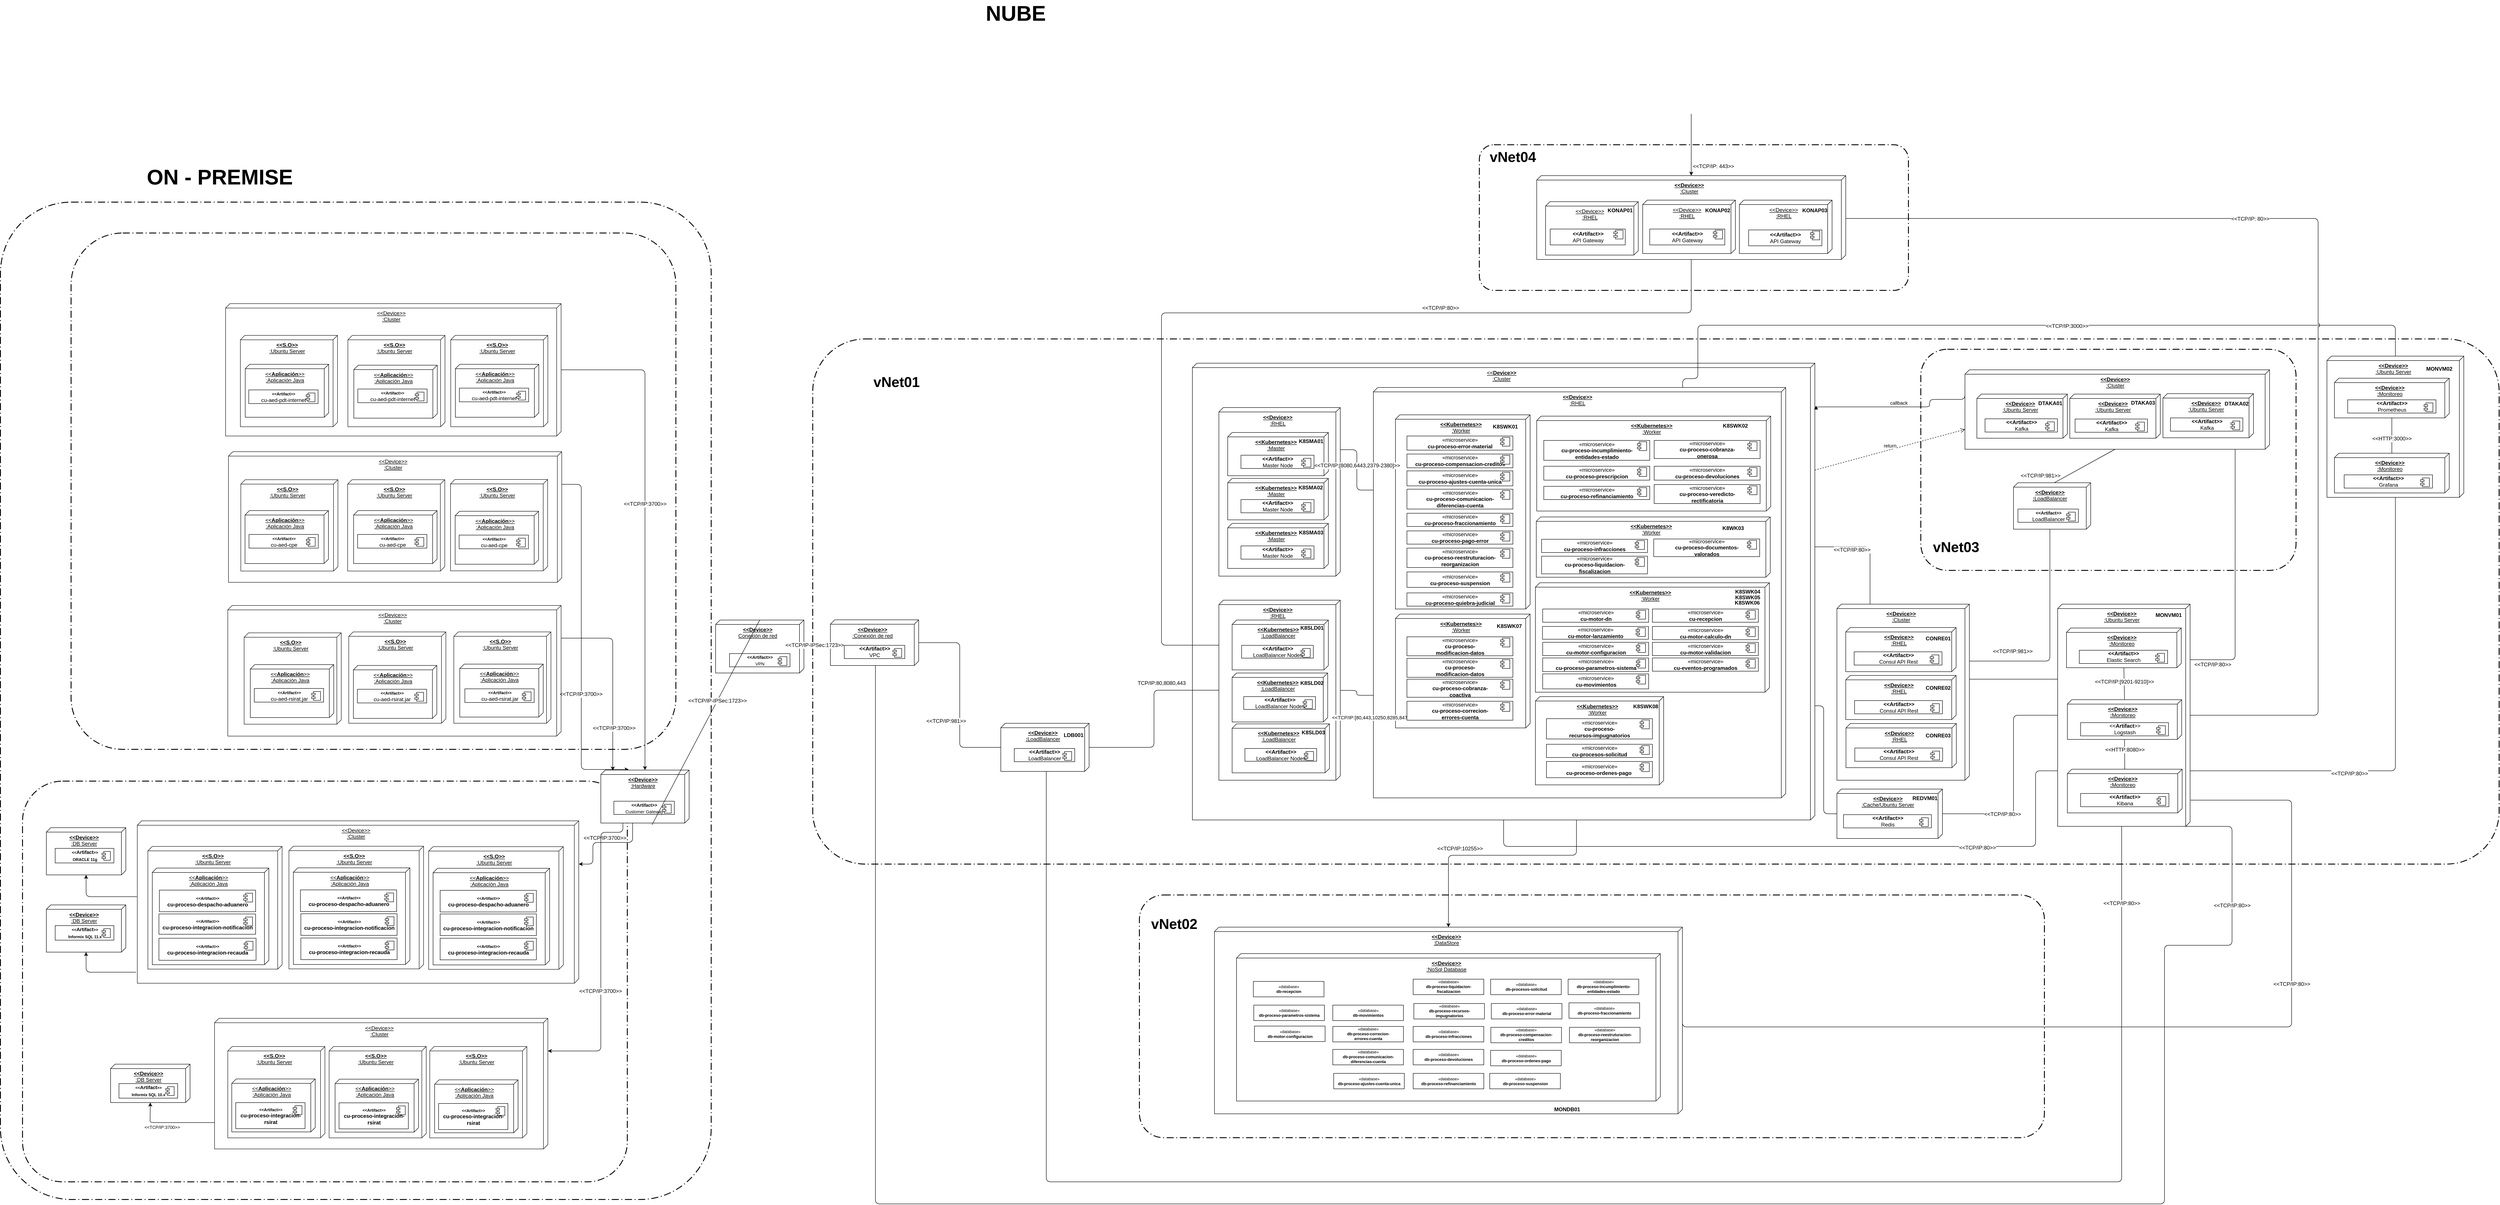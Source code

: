 <mxfile version="13.1.14" type="github">
  <diagram id="7881a58d-f445-9cbd-abc9-f13a61042135" name="Page-1">
    <mxGraphModel dx="4365" dy="2397" grid="1" gridSize="10" guides="1" tooltips="1" connect="1" arrows="1" fold="1" page="1" pageScale="1" pageWidth="827" pageHeight="1169" background="#ffffff" math="0" shadow="0">
      <root>
        <mxCell id="0" />
        <mxCell id="1" parent="0" />
        <mxCell id="1162" value="" style="rounded=1;arcSize=10;dashed=1;strokeColor=#000000;fillColor=none;gradientColor=none;dashPattern=8 3 1 3;strokeWidth=2;align=center;" parent="1" vertex="1">
          <mxGeometry x="-1730" y="-340" width="1610" height="2260" as="geometry" />
        </mxCell>
        <mxCell id="1602" value="" style="rounded=1;arcSize=10;dashed=1;strokeColor=#000000;fillColor=none;gradientColor=none;dashPattern=8 3 1 3;strokeWidth=2;align=center;" parent="1" vertex="1">
          <mxGeometry x="-1680" y="972" width="1370" height="908" as="geometry" />
        </mxCell>
        <mxCell id="1603" value="" style="rounded=1;arcSize=10;dashed=1;strokeColor=#000000;fillColor=none;gradientColor=none;dashPattern=8 3 1 3;strokeWidth=2;align=center;glass=0;" parent="1" vertex="1">
          <mxGeometry x="-1570" y="-270" width="1370" height="1170" as="geometry" />
        </mxCell>
        <mxCell id="3588effd44935446-1105" value="" style="rounded=1;arcSize=10;dashed=1;strokeColor=#000000;fillColor=none;gradientColor=none;dashPattern=8 3 1 3;strokeWidth=2;align=center;" parent="1" vertex="1">
          <mxGeometry x="1620" y="-470" width="972" height="330" as="geometry" />
        </mxCell>
        <mxCell id="1045" value="" style="rounded=1;arcSize=10;dashed=1;strokeColor=#000000;fillColor=none;gradientColor=none;dashPattern=8 3 1 3;strokeWidth=2;align=center;glass=0;" parent="1" vertex="1">
          <mxGeometry x="110" y="-30" width="3820" height="1190" as="geometry" />
        </mxCell>
        <mxCell id="1154" style="edgeStyle=orthogonalEdgeStyle;rounded=1;html=1;startArrow=none;startFill=0;endArrow=none;endFill=0;jettySize=auto;orthogonalLoop=1;exitX=0;exitY=0.75;entryX=0.402;entryY=0;entryDx=0;entryDy=0;entryPerimeter=0;" parent="1" source="1130" target="473" edge="1">
          <mxGeometry relative="1" as="geometry" />
        </mxCell>
        <mxCell id="1161" value="&amp;lt;&amp;lt;TCP/IP:80&amp;gt;&amp;gt;" style="text;html=1;resizable=0;points=[];align=center;verticalAlign=middle;labelBackgroundColor=#ffffff;" parent="1154" vertex="1" connectable="0">
          <mxGeometry x="0.334" y="7" relative="1" as="geometry">
            <mxPoint x="-1" as="offset" />
          </mxGeometry>
        </mxCell>
        <mxCell id="1158" style="edgeStyle=orthogonalEdgeStyle;rounded=1;html=1;entryX=0.288;entryY=0.992;startArrow=none;startFill=0;endArrow=none;endFill=0;jettySize=auto;orthogonalLoop=1;entryDx=0;entryDy=0;entryPerimeter=0;" parent="1" source="1130" target="474" edge="1">
          <mxGeometry relative="1" as="geometry">
            <Array as="points">
              <mxPoint x="3180" y="741" />
              <mxPoint x="3180" y="755" />
            </Array>
          </mxGeometry>
        </mxCell>
        <mxCell id="1159" value="&amp;lt;&amp;lt;TCP/IP:80&amp;gt;&amp;gt;" style="text;html=1;resizable=0;points=[];align=center;verticalAlign=middle;labelBackgroundColor=#ffffff;" parent="1158" vertex="1" connectable="0">
          <mxGeometry x="-0.082" y="-1" relative="1" as="geometry">
            <mxPoint as="offset" />
          </mxGeometry>
        </mxCell>
        <mxCell id="1130" value="&lt;b&gt;&amp;lt;&amp;lt;Device&amp;gt;&amp;gt;&lt;/b&gt;&lt;br&gt;:Cluster" style="verticalAlign=top;align=center;spacingTop=8;spacingLeft=2;spacingRight=12;shape=cube;size=10;direction=south;fontStyle=4;html=1;" parent="1" vertex="1">
          <mxGeometry x="2430" y="571" width="300" height="399" as="geometry" />
        </mxCell>
        <mxCell id="473" value="&amp;lt;&amp;lt;&lt;b style=&quot;text-align: center&quot;&gt;Device&amp;gt;&amp;gt; &lt;br&gt;&lt;/b&gt;:Cluster&lt;br&gt;" style="verticalAlign=top;align=center;spacingTop=8;spacingLeft=2;spacingRight=12;shape=cube;size=10;direction=south;fontStyle=4;html=1;" parent="1" vertex="1">
          <mxGeometry x="970" y="25" width="1410" height="1035" as="geometry" />
        </mxCell>
        <mxCell id="1109" value="&amp;lt;&amp;lt;Device&amp;gt;&amp;gt;&lt;br&gt;:Cluster&lt;br&gt;" style="verticalAlign=top;align=center;spacingTop=8;spacingLeft=2;spacingRight=12;shape=cube;size=10;direction=south;fontStyle=4;html=1;rounded=0;strokeColor=#0F0F0F;fillColor=none;" parent="1" vertex="1">
          <mxGeometry x="-1220" y="-110" width="760" height="300" as="geometry" />
        </mxCell>
        <mxCell id="1120" style="edgeStyle=orthogonalEdgeStyle;rounded=1;html=1;entryX=0.25;entryY=1;startArrow=none;startFill=0;endArrow=none;endFill=0;jettySize=auto;orthogonalLoop=1;exitX=1;exitY=0.5;" parent="1" source="3588effd44935446-1094" target="573" edge="1">
          <mxGeometry relative="1" as="geometry">
            <Array as="points">
              <mxPoint x="2100" y="-89" />
              <mxPoint x="900" y="-89" />
              <mxPoint x="900" y="664" />
            </Array>
          </mxGeometry>
        </mxCell>
        <mxCell id="1123" value="&amp;lt;&amp;lt;TCP/IP:80&amp;gt;&amp;gt;" style="text;html=1;resizable=0;points=[];align=center;verticalAlign=middle;labelBackgroundColor=#ffffff;" parent="1120" vertex="1" connectable="0">
          <mxGeometry x="-0.451" y="-6" relative="1" as="geometry">
            <mxPoint x="-84.5" y="-5.5" as="offset" />
          </mxGeometry>
        </mxCell>
        <mxCell id="3588effd44935446-1107" value="" style="rounded=1;arcSize=12;dashed=1;strokeColor=#000000;fillColor=none;gradientColor=none;dashPattern=8 3 1 3;strokeWidth=2;align=center;" parent="1" vertex="1">
          <mxGeometry x="2620" y="-6.5" width="850" height="501" as="geometry" />
        </mxCell>
        <mxCell id="1059" value="" style="rounded=1;arcSize=10;dashed=1;strokeColor=#000000;fillColor=none;gradientColor=none;dashPattern=8 3 1 3;strokeWidth=2;align=center;" parent="1" vertex="1">
          <mxGeometry x="850" y="1230" width="2050" height="550" as="geometry" />
        </mxCell>
        <mxCell id="461" value="&lt;b&gt;&amp;lt;&amp;lt;Device&amp;gt;&amp;gt;&lt;/b&gt;&lt;br&gt;:Cluster&lt;br&gt;" style="verticalAlign=top;align=center;spacingTop=8;spacingLeft=2;spacingRight=12;shape=cube;size=10;direction=south;fontStyle=4;html=1;" parent="1" vertex="1">
          <mxGeometry x="2720" y="40" width="690" height="180" as="geometry" />
        </mxCell>
        <mxCell id="991" style="edgeStyle=orthogonalEdgeStyle;rounded=1;html=1;endArrow=none;endFill=0;jettySize=auto;orthogonalLoop=1;entryX=1;entryY=0.25;" parent="1" source="881" target="474" edge="1">
          <mxGeometry relative="1" as="geometry">
            <Array as="points">
              <mxPoint x="252" y="1930" />
              <mxPoint x="3172" y="1930" />
              <mxPoint x="3172" y="1344" />
              <mxPoint x="3325" y="1344" />
            </Array>
            <mxPoint x="3230" y="1330" as="targetPoint" />
          </mxGeometry>
        </mxCell>
        <mxCell id="1033" value="&amp;lt;&amp;lt;TCP/IP:80&amp;gt;&amp;gt;" style="text;html=1;resizable=0;points=[];align=center;verticalAlign=middle;labelBackgroundColor=#ffffff;" parent="991" vertex="1" connectable="0">
          <mxGeometry x="0.869" relative="1" as="geometry">
            <mxPoint y="1" as="offset" />
          </mxGeometry>
        </mxCell>
        <mxCell id="474" value="&lt;b&gt;&amp;lt;&amp;lt;Device&amp;gt;&amp;gt;&lt;/b&gt;&lt;br&gt;:Ubuntu Server&lt;br&gt;" style="verticalAlign=top;align=center;spacingTop=8;spacingLeft=2;spacingRight=12;shape=cube;size=10;direction=south;fontStyle=4;html=1;" parent="1" vertex="1">
          <mxGeometry x="2930" y="571" width="300" height="503.5" as="geometry" />
        </mxCell>
        <mxCell id="475" value="&lt;b&gt;&amp;lt;&amp;lt;Device&amp;gt;&amp;gt;&lt;br&gt;:&lt;/b&gt;Monitoreo&lt;br&gt;" style="verticalAlign=top;align=center;spacingTop=8;spacingLeft=2;spacingRight=12;shape=cube;size=10;direction=south;fontStyle=4;html=1;" parent="1" vertex="1">
          <mxGeometry x="2950" y="624.996" width="260" height="90" as="geometry" />
        </mxCell>
        <mxCell id="476" value="&lt;b&gt;&amp;lt;&amp;lt;Device&amp;gt;&amp;gt;&lt;br&gt;:&lt;/b&gt;Monitoreo&lt;br&gt;" style="verticalAlign=top;align=center;spacingTop=8;spacingLeft=2;spacingRight=12;shape=cube;size=10;direction=south;fontStyle=4;html=1;" parent="1" vertex="1">
          <mxGeometry x="2952" y="787.496" width="259" height="90" as="geometry" />
        </mxCell>
        <mxCell id="477" value="&lt;b&gt;&amp;lt;&amp;lt;Device&amp;gt;&amp;gt;&lt;br&gt;:&lt;/b&gt;Monitoreo&lt;br&gt;" style="verticalAlign=top;align=center;spacingTop=8;spacingLeft=2;spacingRight=12;shape=cube;size=10;direction=south;fontStyle=4;html=1;" parent="1" vertex="1">
          <mxGeometry x="2952" y="944.996" width="260" height="99" as="geometry" />
        </mxCell>
        <mxCell id="478" value="&lt;font size=&quot;1&quot;&gt;&lt;span style=&quot;font-size: 12px&quot;&gt;&lt;b&gt;&amp;lt;&amp;lt;Artifact&amp;gt;&amp;gt;&lt;br&gt;&lt;/b&gt;Elastic Search&lt;/span&gt;&lt;/font&gt;&lt;br&gt;" style="html=1;fontStyle=0" parent="1" vertex="1">
          <mxGeometry x="2979" y="675.496" width="200" height="30" as="geometry" />
        </mxCell>
        <mxCell id="479" value="" style="shape=component;jettyWidth=8;jettyHeight=4;" parent="478" vertex="1">
          <mxGeometry x="1" width="20" height="20" relative="1" as="geometry">
            <mxPoint x="-27" y="7" as="offset" />
          </mxGeometry>
        </mxCell>
        <mxCell id="480" value="&lt;font size=&quot;1&quot;&gt;&lt;span style=&quot;font-size: 12px&quot;&gt;&amp;lt;&amp;lt;&lt;b&gt;Artifact&lt;/b&gt;&amp;gt;&amp;gt;&lt;br&gt;Logstash&lt;/span&gt;&lt;/font&gt;&lt;br&gt;" style="html=1;fontStyle=0" parent="1" vertex="1">
          <mxGeometry x="2982" y="839.496" width="199" height="30" as="geometry" />
        </mxCell>
        <mxCell id="481" value="" style="shape=component;jettyWidth=8;jettyHeight=4;" parent="480" vertex="1">
          <mxGeometry x="1" width="20" height="20" relative="1" as="geometry">
            <mxPoint x="-27" y="7" as="offset" />
          </mxGeometry>
        </mxCell>
        <mxCell id="482" value="&lt;font size=&quot;1&quot;&gt;&lt;span style=&quot;font-size: 12px&quot;&gt;&lt;b&gt;&amp;lt;&amp;lt;Artifact&amp;gt;&amp;gt;&lt;br&gt;&lt;/b&gt;Kibana&lt;/span&gt;&lt;/font&gt;&lt;br&gt;" style="html=1;fontStyle=0" parent="1" vertex="1">
          <mxGeometry x="2982" y="999.996" width="200" height="30" as="geometry" />
        </mxCell>
        <mxCell id="483" value="" style="shape=component;jettyWidth=8;jettyHeight=4;" parent="482" vertex="1">
          <mxGeometry x="1" width="20" height="20" relative="1" as="geometry">
            <mxPoint x="-27" y="7" as="offset" />
          </mxGeometry>
        </mxCell>
        <mxCell id="496" value="&lt;div style=&quot;text-align: center&quot;&gt;&lt;b&gt;&amp;lt;&amp;lt;Device&amp;gt;&amp;gt;&lt;/b&gt;&lt;br&gt;:RHEL&lt;br&gt;&lt;/div&gt;" style="verticalAlign=top;align=center;spacingTop=8;spacingLeft=2;spacingRight=12;shape=cube;size=10;direction=south;fontStyle=4;html=1;" parent="1" vertex="1">
          <mxGeometry x="1030" y="125.5" width="275" height="382" as="geometry" />
        </mxCell>
        <mxCell id="497" value="&lt;b&gt;&amp;lt;&amp;lt;Kubernetes&amp;gt;&amp;gt;&lt;/b&gt;&lt;br&gt;:Master&lt;br&gt;" style="verticalAlign=top;align=center;spacingTop=8;spacingLeft=2;spacingRight=12;shape=cube;size=10;direction=south;fontStyle=4;html=1;" parent="1" vertex="1">
          <mxGeometry x="1050" y="182" width="228" height="98" as="geometry" />
        </mxCell>
        <mxCell id="498" value="&lt;b&gt;&amp;lt;&amp;lt;Artifact&amp;gt;&amp;gt;&lt;/b&gt;&lt;br&gt;Master Node" style="html=1;" parent="1" vertex="1">
          <mxGeometry x="1080" y="233.5" width="165.5" height="30" as="geometry" />
        </mxCell>
        <mxCell id="499" value="" style="shape=component;jettyWidth=8;jettyHeight=4;" parent="498" vertex="1">
          <mxGeometry x="1" width="21" height="20" relative="1" as="geometry">
            <mxPoint x="-28" y="7" as="offset" />
          </mxGeometry>
        </mxCell>
        <mxCell id="500" value="&lt;div style=&quot;text-align: center&quot;&gt;&lt;/div&gt;&lt;b&gt;&amp;lt;&amp;lt;Device&amp;gt;&amp;gt;&lt;/b&gt;&lt;br&gt;:RHEL" style="verticalAlign=top;align=center;spacingTop=8;spacingLeft=2;spacingRight=12;shape=cube;size=10;direction=south;fontStyle=4;html=1;" parent="1" vertex="1">
          <mxGeometry x="1380" y="80" width="934" height="930" as="geometry" />
        </mxCell>
        <mxCell id="505" value="&lt;div style=&quot;text-align: center&quot;&gt;&lt;div&gt;&lt;b&gt;&amp;lt;&amp;lt;Kubernetes&amp;gt;&amp;gt;&lt;/b&gt;&lt;/div&gt;&lt;div&gt;:Worker&lt;/div&gt;&lt;/div&gt;" style="verticalAlign=top;align=center;spacingTop=8;spacingLeft=2;spacingRight=12;shape=cube;size=10;direction=south;fontStyle=4;html=1;" parent="1" vertex="1">
          <mxGeometry x="1430" y="142" width="305" height="440" as="geometry" />
        </mxCell>
        <mxCell id="993" style="edgeStyle=orthogonalEdgeStyle;rounded=1;html=1;entryX=0.882;entryY=-0.003;endArrow=none;endFill=0;jettySize=auto;orthogonalLoop=1;entryPerimeter=0;exitX=0;exitY=0;exitDx=206.5;exitDy=0;exitPerimeter=0;" parent="1" source="509" target="474" edge="1">
          <mxGeometry relative="1" as="geometry">
            <Array as="points">
              <mxPoint x="3460" y="1529" />
              <mxPoint x="3460" y="1015" />
            </Array>
          </mxGeometry>
        </mxCell>
        <mxCell id="1031" value="&amp;lt;&amp;lt;TCP/IP:80&amp;gt;&amp;gt;" style="text;html=1;resizable=0;points=[];align=center;verticalAlign=middle;labelBackgroundColor=#ffffff;" parent="993" vertex="1" connectable="0">
          <mxGeometry x="0.397" relative="1" as="geometry">
            <mxPoint as="offset" />
          </mxGeometry>
        </mxCell>
        <mxCell id="509" value="&lt;b&gt;&amp;lt;&amp;lt;Device&lt;span style=&quot;text-align: center&quot;&gt;&amp;gt;&amp;gt; &lt;br&gt;&lt;/span&gt;&lt;/b&gt;:DataStore&lt;br&gt;" style="verticalAlign=top;align=center;spacingTop=8;spacingLeft=2;spacingRight=12;shape=cube;size=10;direction=south;fontStyle=4;html=1;" parent="1" vertex="1">
          <mxGeometry x="1020" y="1302.92" width="1060" height="423" as="geometry" />
        </mxCell>
        <mxCell id="1269" style="edgeStyle=orthogonalEdgeStyle;rounded=1;html=1;entryX=0.25;entryY=0;startArrow=classic;startFill=1;endArrow=none;endFill=0;jettySize=auto;orthogonalLoop=1;exitX=-0.012;exitY=0.685;exitDx=0;exitDy=0;exitPerimeter=0;" parent="1" source="519" target="1197" edge="1">
          <mxGeometry relative="1" as="geometry" />
        </mxCell>
        <mxCell id="1273" value="&amp;lt;&amp;lt;TCP/IP:3700&amp;gt;&amp;gt;" style="text;html=1;resizable=0;points=[];align=center;verticalAlign=middle;labelBackgroundColor=#ffffff;" parent="1269" vertex="1" connectable="0">
          <mxGeometry x="-0.303" y="1" relative="1" as="geometry">
            <mxPoint as="offset" />
          </mxGeometry>
        </mxCell>
        <mxCell id="1270" style="edgeStyle=orthogonalEdgeStyle;rounded=1;html=1;entryX=0.25;entryY=0;startArrow=classic;startFill=1;endArrow=none;endFill=0;jettySize=auto;orthogonalLoop=1;exitX=0.008;exitY=0.865;exitDx=0;exitDy=0;exitPerimeter=0;" parent="1" source="519" target="1215" edge="1">
          <mxGeometry relative="1" as="geometry" />
        </mxCell>
        <mxCell id="1274" value="&amp;lt;&amp;lt;TCP/IP:3700&amp;gt;&amp;gt;" style="text;html=1;resizable=0;points=[];align=center;verticalAlign=middle;labelBackgroundColor=#ffffff;" parent="1270" vertex="1" connectable="0">
          <mxGeometry x="-0.536" y="-3" relative="1" as="geometry">
            <mxPoint as="offset" />
          </mxGeometry>
        </mxCell>
        <mxCell id="1271" style="edgeStyle=orthogonalEdgeStyle;rounded=1;html=1;startArrow=none;startFill=0;endArrow=classic;endFill=1;jettySize=auto;orthogonalLoop=1;" parent="1" source="519" edge="1">
          <mxGeometry relative="1" as="geometry">
            <Array as="points">
              <mxPoint x="-298" y="1111" />
              <mxPoint x="-388" y="1111" />
              <mxPoint x="-388" y="1160" />
            </Array>
            <mxPoint x="-420" y="1160" as="targetPoint" />
          </mxGeometry>
        </mxCell>
        <mxCell id="1276" value="&amp;lt;&amp;lt;TCP/IP:3700&amp;gt;&amp;gt;" style="text;html=1;resizable=0;points=[];align=center;verticalAlign=middle;labelBackgroundColor=#ffffff;" parent="1271" vertex="1" connectable="0">
          <mxGeometry x="0.09" y="-2" relative="1" as="geometry">
            <mxPoint x="10" y="-8" as="offset" />
          </mxGeometry>
        </mxCell>
        <mxCell id="1272" style="edgeStyle=orthogonalEdgeStyle;rounded=1;html=1;entryX=0.25;entryY=0;startArrow=none;startFill=0;endArrow=classic;endFill=1;jettySize=auto;orthogonalLoop=1;exitX=1;exitY=0.75;" parent="1" source="519" target="1251" edge="1">
          <mxGeometry relative="1" as="geometry">
            <Array as="points">
              <mxPoint x="-370" y="1088" />
              <mxPoint x="-370" y="1088" />
              <mxPoint x="-370" y="1951" />
            </Array>
          </mxGeometry>
        </mxCell>
        <mxCell id="1277" value="&amp;lt;&amp;lt;TCP/IP:3700&amp;gt;&amp;gt;" style="text;html=1;resizable=0;points=[];align=center;verticalAlign=middle;labelBackgroundColor=#ffffff;" parent="1272" vertex="1" connectable="0">
          <mxGeometry x="0.255" y="-1" relative="1" as="geometry">
            <mxPoint as="offset" />
          </mxGeometry>
        </mxCell>
        <mxCell id="519" value="&lt;b&gt;&amp;lt;&amp;lt;Device&amp;gt;&amp;gt;&lt;br&gt;&lt;/b&gt;:Hardware&lt;br&gt;" style="verticalAlign=top;align=center;spacingTop=8;spacingLeft=2;spacingRight=12;shape=cube;size=10;direction=south;fontStyle=4;html=1;" parent="1" vertex="1">
          <mxGeometry x="-370" y="947" width="200" height="120" as="geometry" />
        </mxCell>
        <mxCell id="521" value="&lt;font size=&quot;1&quot;&gt;&lt;b&gt;&amp;lt;&amp;lt;Artifact&amp;gt;&amp;gt;&lt;/b&gt;&lt;br&gt;Customer Gateway&lt;/font&gt;&lt;br&gt;" style="html=1;" parent="1" vertex="1">
          <mxGeometry x="-340.5" y="1017.5" width="137" height="30" as="geometry" />
        </mxCell>
        <mxCell id="522" value="" style="shape=component;jettyWidth=8;jettyHeight=4;" parent="521" vertex="1">
          <mxGeometry x="1" width="20" height="20" relative="1" as="geometry">
            <mxPoint x="-27" y="7" as="offset" />
          </mxGeometry>
        </mxCell>
        <mxCell id="990" style="edgeStyle=orthogonalEdgeStyle;rounded=1;html=1;entryX=0;entryY=0;endArrow=none;endFill=0;jettySize=auto;orthogonalLoop=1;entryDx=503.5;entryDy=155;entryPerimeter=0;" parent="1" source="527" target="474" edge="1">
          <mxGeometry relative="1" as="geometry">
            <Array as="points">
              <mxPoint x="639" y="1880" />
              <mxPoint x="3075" y="1880" />
            </Array>
          </mxGeometry>
        </mxCell>
        <mxCell id="1032" value="&amp;lt;&amp;lt;TCP/IP:80&amp;gt;&amp;gt;" style="text;html=1;resizable=0;points=[];align=center;verticalAlign=middle;labelBackgroundColor=#ffffff;" parent="990" vertex="1" connectable="0">
          <mxGeometry x="0.917" relative="1" as="geometry">
            <mxPoint y="1" as="offset" />
          </mxGeometry>
        </mxCell>
        <mxCell id="527" value="&lt;b&gt;&amp;lt;&amp;lt;Device&amp;gt;&amp;gt;&lt;br&gt;:&lt;/b&gt;LoadBalancer" style="verticalAlign=top;align=center;spacingTop=8;spacingLeft=2;spacingRight=12;shape=cube;size=10;direction=south;fontStyle=4;html=1;" parent="1" vertex="1">
          <mxGeometry x="536" y="841" width="200" height="109" as="geometry" />
        </mxCell>
        <mxCell id="528" value="&lt;font size=&quot;1&quot;&gt;&lt;b style=&quot;font-size: 12px&quot;&gt;&amp;lt;&amp;lt;Artifact&amp;gt;&amp;gt;&lt;br&gt;&lt;/b&gt;&lt;/font&gt;LoadBalancer&lt;br&gt;" style="html=1;" parent="1" vertex="1">
          <mxGeometry x="566.5" y="898.0" width="137" height="30" as="geometry" />
        </mxCell>
        <mxCell id="529" value="" style="shape=component;jettyWidth=8;jettyHeight=4;" parent="528" vertex="1">
          <mxGeometry x="1" width="20" height="20" relative="1" as="geometry">
            <mxPoint x="-27" y="7" as="offset" />
          </mxGeometry>
        </mxCell>
        <mxCell id="995" style="edgeStyle=orthogonalEdgeStyle;rounded=1;html=1;entryX=0.25;entryY=0;endArrow=none;endFill=0;jettySize=auto;orthogonalLoop=1;exitX=0.998;exitY=0.113;exitDx=0;exitDy=0;exitPerimeter=0;" parent="1" source="461" target="474" edge="1">
          <mxGeometry relative="1" as="geometry">
            <Array as="points">
              <mxPoint x="3332" y="697" />
            </Array>
          </mxGeometry>
        </mxCell>
        <mxCell id="1034" value="&amp;lt;&amp;lt;TCP/IP:80&amp;gt;&amp;gt;" style="text;html=1;resizable=0;points=[];align=center;verticalAlign=middle;labelBackgroundColor=#ffffff;" parent="995" vertex="1" connectable="0">
          <mxGeometry x="0.79" y="4" relative="1" as="geometry">
            <mxPoint x="-10.36" y="7.02" as="offset" />
          </mxGeometry>
        </mxCell>
        <mxCell id="997" style="edgeStyle=orthogonalEdgeStyle;rounded=1;html=1;entryX=0;entryY=0.25;endArrow=none;endFill=0;jettySize=auto;orthogonalLoop=1;" parent="1" source="531" target="500" edge="1">
          <mxGeometry relative="1" as="geometry">
            <Array as="points">
              <mxPoint x="3695" y="-61" />
              <mxPoint x="2115" y="-61" />
              <mxPoint x="2115" y="60" />
              <mxPoint x="2081" y="60" />
            </Array>
          </mxGeometry>
        </mxCell>
        <mxCell id="1041" value="&amp;lt;&amp;lt;TCP/IP:3000&amp;gt;&amp;gt;" style="text;html=1;resizable=0;points=[];align=center;verticalAlign=middle;labelBackgroundColor=#ffffff;" parent="997" vertex="1" connectable="0">
          <mxGeometry x="-0.108" y="3" relative="1" as="geometry">
            <mxPoint y="-1" as="offset" />
          </mxGeometry>
        </mxCell>
        <mxCell id="531" value="&lt;b&gt;&amp;lt;&amp;lt;Device&amp;gt;&amp;gt;&lt;/b&gt;&lt;br&gt;:Ubuntu Server&lt;br&gt;" style="verticalAlign=top;align=center;spacingTop=8;spacingLeft=2;spacingRight=12;shape=cube;size=10;direction=south;fontStyle=4;html=1;" parent="1" vertex="1">
          <mxGeometry x="3540" y="9.0" width="310" height="320" as="geometry" />
        </mxCell>
        <mxCell id="573" value="&lt;div style=&quot;text-align: center&quot;&gt;&lt;b&gt;&amp;lt;&amp;lt;Device&amp;gt;&amp;gt;&lt;/b&gt;&lt;br&gt;:RHEL&lt;br&gt;&lt;/div&gt;" style="verticalAlign=top;align=center;spacingTop=8;spacingLeft=2;spacingRight=12;shape=cube;size=10;direction=south;fontStyle=4;html=1;" parent="1" vertex="1">
          <mxGeometry x="1030" y="562" width="275" height="408" as="geometry" />
        </mxCell>
        <mxCell id="574" value="&lt;b&gt;&amp;lt;&amp;lt;Kubernetes&amp;gt;&amp;gt;&lt;/b&gt;&lt;br&gt;:LoadBalancer&lt;br&gt;" style="verticalAlign=top;align=center;spacingTop=8;spacingLeft=2;spacingRight=12;shape=cube;size=10;direction=south;fontStyle=4;html=1;" parent="1" vertex="1">
          <mxGeometry x="1060" y="607" width="218" height="113" as="geometry" />
        </mxCell>
        <mxCell id="575" value="&lt;b&gt;&amp;lt;&amp;lt;Artifact&amp;gt;&amp;gt;&lt;/b&gt;&lt;br&gt;LoadBalancer Nodes" style="html=1;" parent="1" vertex="1">
          <mxGeometry x="1081.5" y="664.35" width="162.5" height="29" as="geometry" />
        </mxCell>
        <mxCell id="576" value="" style="shape=component;jettyWidth=8;jettyHeight=4;" parent="575" vertex="1">
          <mxGeometry x="1" width="21" height="20" relative="1" as="geometry">
            <mxPoint x="-28" y="7" as="offset" />
          </mxGeometry>
        </mxCell>
        <mxCell id="607" style="edgeStyle=orthogonalEdgeStyle;shape=link;rounded=0;html=1;exitX=0.5;exitY=1;jettySize=auto;orthogonalLoop=1;fontColor=#000000;" parent="1" edge="1">
          <mxGeometry relative="1" as="geometry">
            <mxPoint x="1872.429" y="200.286" as="sourcePoint" />
            <mxPoint x="1872.429" y="201.0" as="targetPoint" />
          </mxGeometry>
        </mxCell>
        <mxCell id="619" value="&lt;b&gt;&amp;lt;&amp;lt;Device&amp;gt;&amp;gt;&lt;br&gt;:&lt;/b&gt;Monitoreo&lt;br&gt;" style="verticalAlign=top;align=center;spacingTop=8;spacingLeft=2;spacingRight=12;shape=cube;size=10;direction=south;fontStyle=4;html=1;" parent="1" vertex="1">
          <mxGeometry x="3557" y="59.0" width="260" height="90" as="geometry" />
        </mxCell>
        <mxCell id="620" value="&lt;font size=&quot;1&quot;&gt;&lt;span style=&quot;font-size: 12px&quot;&gt;&lt;b&gt;&amp;lt;&amp;lt;Artifact&amp;gt;&amp;gt;&lt;br&gt;&lt;/b&gt;Prometheus&lt;/span&gt;&lt;/font&gt;&lt;br&gt;" style="html=1;fontStyle=0" parent="1" vertex="1">
          <mxGeometry x="3587" y="108.0" width="200" height="30" as="geometry" />
        </mxCell>
        <mxCell id="621" value="" style="shape=component;jettyWidth=8;jettyHeight=4;" parent="620" vertex="1">
          <mxGeometry x="1" width="20" height="20" relative="1" as="geometry">
            <mxPoint x="-27" y="7" as="offset" />
          </mxGeometry>
        </mxCell>
        <mxCell id="622" value="&lt;b&gt;&amp;lt;&amp;lt;Device&amp;gt;&amp;gt;&lt;br&gt;:&lt;/b&gt;Monitoreo&lt;br&gt;" style="verticalAlign=top;align=center;spacingTop=8;spacingLeft=2;spacingRight=12;shape=cube;size=10;direction=south;fontStyle=4;html=1;" parent="1" vertex="1">
          <mxGeometry x="3557" y="229.0" width="260" height="90" as="geometry" />
        </mxCell>
        <mxCell id="623" value="&lt;font size=&quot;1&quot;&gt;&lt;span style=&quot;font-size: 12px&quot;&gt;&lt;b&gt;&amp;lt;&amp;lt;Artifact&amp;gt;&amp;gt;&lt;br&gt;&lt;/b&gt;Grafana&lt;/span&gt;&lt;/font&gt;&lt;br&gt;" style="html=1;fontStyle=0" parent="1" vertex="1">
          <mxGeometry x="3579" y="278.0" width="200" height="30" as="geometry" />
        </mxCell>
        <mxCell id="624" value="" style="shape=component;jettyWidth=8;jettyHeight=4;" parent="623" vertex="1">
          <mxGeometry x="1" width="20" height="20" relative="1" as="geometry">
            <mxPoint x="-27" y="7" as="offset" />
          </mxGeometry>
        </mxCell>
        <mxCell id="625" value="" style="endArrow=none;html=1;fontColor=#000000;entryX=1;entryY=0.5;" parent="1" source="622" target="619" edge="1">
          <mxGeometry width="50" height="50" relative="1" as="geometry">
            <mxPoint x="3469" y="369.0" as="sourcePoint" />
            <mxPoint x="3519" y="319.0" as="targetPoint" />
          </mxGeometry>
        </mxCell>
        <mxCell id="626" value="&amp;lt;&amp;lt;HTTP:3000&amp;gt;&amp;gt;" style="text;html=1;resizable=0;points=[];align=center;verticalAlign=middle;labelBackgroundColor=#ffffff;fontColor=#000000;" parent="625" vertex="1" connectable="0">
          <mxGeometry x="0.38" y="-1" relative="1" as="geometry">
            <mxPoint x="-1" y="21.29" as="offset" />
          </mxGeometry>
        </mxCell>
        <mxCell id="639" value="&lt;b&gt;&amp;lt;&amp;lt;Device&amp;gt;&amp;gt;&lt;/b&gt;&lt;br&gt;:NoSql Database" style="verticalAlign=top;align=center;spacingTop=8;spacingLeft=2;spacingRight=12;shape=cube;size=10;direction=south;fontStyle=4;html=1;" parent="1" vertex="1">
          <mxGeometry x="1070" y="1362.92" width="960" height="334" as="geometry" />
        </mxCell>
        <mxCell id="844" value="&lt;b&gt;&amp;lt;&amp;lt;Kubernetes&amp;gt;&amp;gt;&lt;/b&gt;&lt;br&gt;:Master&lt;br&gt;" style="verticalAlign=top;align=center;spacingTop=8;spacingLeft=2;spacingRight=12;shape=cube;size=10;direction=south;fontStyle=4;html=1;" parent="1" vertex="1">
          <mxGeometry x="1050" y="286" width="228" height="94" as="geometry" />
        </mxCell>
        <mxCell id="845" value="&lt;b&gt;&amp;lt;&amp;lt;Artifact&amp;gt;&amp;gt;&lt;/b&gt;&lt;br&gt;Master Node" style="html=1;" parent="1" vertex="1">
          <mxGeometry x="1080" y="334" width="165.5" height="30" as="geometry" />
        </mxCell>
        <mxCell id="846" value="" style="shape=component;jettyWidth=8;jettyHeight=4;" parent="845" vertex="1">
          <mxGeometry x="1" width="21" height="20" relative="1" as="geometry">
            <mxPoint x="-28" y="7" as="offset" />
          </mxGeometry>
        </mxCell>
        <mxCell id="847" value="&lt;b&gt;&amp;lt;&amp;lt;Kubernetes&amp;gt;&amp;gt;&lt;/b&gt;&lt;br&gt;:Master&lt;br&gt;" style="verticalAlign=top;align=center;spacingTop=8;spacingLeft=2;spacingRight=12;shape=cube;size=10;direction=south;fontStyle=4;html=1;" parent="1" vertex="1">
          <mxGeometry x="1050" y="388" width="228" height="102" as="geometry" />
        </mxCell>
        <mxCell id="848" value="&lt;b&gt;&amp;lt;&amp;lt;Artifact&amp;gt;&amp;gt;&lt;/b&gt;&lt;br&gt;Master Node" style="html=1;" parent="1" vertex="1">
          <mxGeometry x="1080" y="439" width="165.5" height="30" as="geometry" />
        </mxCell>
        <mxCell id="849" value="" style="shape=component;jettyWidth=8;jettyHeight=4;" parent="848" vertex="1">
          <mxGeometry x="1" width="21" height="20" relative="1" as="geometry">
            <mxPoint x="-28" y="7" as="offset" />
          </mxGeometry>
        </mxCell>
        <mxCell id="854" value="&lt;b&gt;&amp;lt;&amp;lt;Kubernetes&amp;gt;&amp;gt;&lt;/b&gt;&lt;br&gt;:LoadBalancer&lt;br&gt;" style="verticalAlign=top;align=center;spacingTop=8;spacingLeft=2;spacingRight=12;shape=cube;size=10;direction=south;fontStyle=4;html=1;" parent="1" vertex="1">
          <mxGeometry x="1060" y="727" width="216.5" height="111" as="geometry" />
        </mxCell>
        <mxCell id="855" value="&lt;b&gt;&amp;lt;&amp;lt;Artifact&amp;gt;&amp;gt;&lt;/b&gt;&lt;br&gt;LoadBalancer Nodes" style="html=1;" parent="1" vertex="1">
          <mxGeometry x="1086.25" y="780.5" width="162.5" height="29" as="geometry" />
        </mxCell>
        <mxCell id="856" value="" style="shape=component;jettyWidth=8;jettyHeight=4;" parent="855" vertex="1">
          <mxGeometry x="1" width="21" height="20" relative="1" as="geometry">
            <mxPoint x="-28" y="7" as="offset" />
          </mxGeometry>
        </mxCell>
        <mxCell id="859" value="&lt;div style=&quot;text-align: center&quot;&gt;&lt;div&gt;&lt;b&gt;&amp;lt;&amp;lt;Kubernetes&amp;gt;&amp;gt;&lt;/b&gt;&lt;/div&gt;&lt;div&gt;:Worker&lt;/div&gt;&lt;/div&gt;" style="verticalAlign=top;align=center;spacingTop=8;spacingLeft=2;spacingRight=12;shape=cube;size=10;direction=south;fontStyle=4;html=1;" parent="1" vertex="1">
          <mxGeometry x="1750" y="145" width="530" height="215" as="geometry" />
        </mxCell>
        <mxCell id="863" value="&lt;div style=&quot;text-align: center&quot;&gt;&lt;div&gt;&lt;b&gt;&amp;lt;&amp;lt;Kubernetes&amp;gt;&amp;gt;&lt;/b&gt;&lt;/div&gt;&lt;div&gt;:Worker&lt;/div&gt;&lt;/div&gt;" style="verticalAlign=top;align=center;spacingTop=8;spacingLeft=2;spacingRight=12;shape=cube;size=10;direction=south;fontStyle=4;html=1;" parent="1" vertex="1">
          <mxGeometry x="1430" y="593.5" width="305" height="258" as="geometry" />
        </mxCell>
        <mxCell id="867" value="&lt;div style=&quot;text-align: center&quot;&gt;&lt;div&gt;&lt;b&gt;&amp;lt;&amp;lt;Kubernetes&amp;gt;&amp;gt;&lt;/b&gt;&lt;/div&gt;&lt;div&gt;:Worker&lt;/div&gt;&lt;/div&gt;" style="verticalAlign=top;align=center;spacingTop=8;spacingLeft=2;spacingRight=12;shape=cube;size=10;direction=south;fontStyle=4;html=1;" parent="1" vertex="1">
          <mxGeometry x="1747" y="780.5" width="290.5" height="200" as="geometry" />
        </mxCell>
        <mxCell id="879" value="" style="endArrow=none;html=1;fontColor=#000000;entryX=0.5;entryY=1;edgeStyle=orthogonalEdgeStyle;" parent="1" source="881" target="527" edge="1">
          <mxGeometry width="50" height="50" relative="1" as="geometry">
            <mxPoint x="392.119" y="954.5" as="sourcePoint" />
            <mxPoint x="498.786" y="867.833" as="targetPoint" />
          </mxGeometry>
        </mxCell>
        <mxCell id="880" value="&amp;lt;&amp;lt;TCP/IP:981&amp;gt;&amp;gt;" style="text;html=1;resizable=0;points=[];align=center;verticalAlign=middle;labelBackgroundColor=#ffffff;fontColor=#000000;" parent="879" vertex="1" connectable="0">
          <mxGeometry x="0.286" relative="1" as="geometry">
            <mxPoint x="-31.5" y="-2" as="offset" />
          </mxGeometry>
        </mxCell>
        <mxCell id="881" value="&lt;b&gt;&amp;lt;&amp;lt;Device&amp;gt;&amp;gt;&lt;/b&gt;&lt;br&gt;:Conexión de red" style="verticalAlign=top;align=center;spacingTop=8;spacingLeft=2;spacingRight=12;shape=cube;size=10;direction=south;fontStyle=4;html=1;" parent="1" vertex="1">
          <mxGeometry x="150" y="606.5" width="200" height="103.5" as="geometry" />
        </mxCell>
        <mxCell id="882" value="&lt;font size=&quot;1&quot;&gt;&lt;span style=&quot;font-size: 12px&quot;&gt;&lt;b&gt;&amp;lt;&amp;lt;Artifact&amp;gt;&amp;gt;&lt;/b&gt;&lt;br&gt;VPC&lt;/span&gt;&lt;/font&gt;&lt;br&gt;" style="html=1;" parent="1" vertex="1">
          <mxGeometry x="181.5" y="664.35" width="137" height="30" as="geometry" />
        </mxCell>
        <mxCell id="883" value="" style="shape=component;jettyWidth=8;jettyHeight=4;" parent="882" vertex="1">
          <mxGeometry x="1" width="20" height="20" relative="1" as="geometry">
            <mxPoint x="-27" y="7" as="offset" />
          </mxGeometry>
        </mxCell>
        <mxCell id="888" value="&lt;b&gt;&amp;lt;&amp;lt;Device&amp;gt;&amp;gt;&lt;br&gt;&lt;/b&gt;Conexión de red&lt;br&gt;" style="verticalAlign=top;align=center;spacingTop=8;spacingLeft=2;spacingRight=12;shape=cube;size=10;direction=south;fontStyle=4;html=1;" parent="1" vertex="1">
          <mxGeometry x="-110.0" y="607.003" width="200" height="120" as="geometry" />
        </mxCell>
        <mxCell id="890" value="&lt;font size=&quot;1&quot;&gt;&lt;b&gt;&amp;lt;&amp;lt;Artifact&amp;gt;&amp;gt;&lt;/b&gt;&lt;br&gt;VPN&lt;/font&gt;&lt;br&gt;" style="html=1;" parent="1" vertex="1">
          <mxGeometry x="-78.5" y="683.003" width="137" height="30" as="geometry" />
        </mxCell>
        <mxCell id="891" value="" style="shape=component;jettyWidth=8;jettyHeight=4;" parent="890" vertex="1">
          <mxGeometry x="1" width="20" height="20" relative="1" as="geometry">
            <mxPoint x="-27" y="7" as="offset" />
          </mxGeometry>
        </mxCell>
        <mxCell id="892" value="" style="endArrow=none;html=1;exitX=0.5;exitY=0;entryX=0.5;entryY=1;" parent="1" source="888" target="881" edge="1">
          <mxGeometry width="50" height="50" relative="1" as="geometry">
            <mxPoint x="-40" y="720" as="sourcePoint" />
            <mxPoint x="10" y="670" as="targetPoint" />
          </mxGeometry>
        </mxCell>
        <mxCell id="894" value="&amp;lt;&amp;lt;TCP/IP-IPSec:1723&amp;gt;&amp;gt;" style="text;html=1;resizable=0;points=[];align=center;verticalAlign=middle;labelBackgroundColor=#ffffff;" parent="892" vertex="1" connectable="0">
          <mxGeometry x="-0.213" relative="1" as="geometry">
            <mxPoint as="offset" />
          </mxGeometry>
        </mxCell>
        <mxCell id="900" value="" style="endArrow=none;html=1;exitX=0;exitY=0.5;entryX=1.036;entryY=0.421;entryDx=0;entryDy=0;entryPerimeter=0;" parent="1" source="888" target="519" edge="1">
          <mxGeometry width="50" height="50" relative="1" as="geometry">
            <mxPoint x="-809.5" y="1139.5" as="sourcePoint" />
            <mxPoint x="-445.5" y="1139.5" as="targetPoint" />
          </mxGeometry>
        </mxCell>
        <mxCell id="901" value="&amp;lt;&amp;lt;TCP/IP-IPSec:1723&amp;gt;&amp;gt;" style="text;html=1;resizable=0;points=[];align=center;verticalAlign=middle;labelBackgroundColor=#ffffff;" parent="900" vertex="1" connectable="0">
          <mxGeometry x="-0.213" relative="1" as="geometry">
            <mxPoint as="offset" />
          </mxGeometry>
        </mxCell>
        <mxCell id="902" value="" style="endArrow=none;html=1;fontColor=#000000;entryX=0.5;entryY=0;exitX=0;exitY=0.5;edgeStyle=orthogonalEdgeStyle;startArrow=classic;startFill=1;" parent="1" source="519" target="1109" edge="1">
          <mxGeometry width="50" height="50" relative="1" as="geometry">
            <mxPoint x="-146" y="950" as="sourcePoint" />
            <mxPoint x="-143" y="842.4" as="targetPoint" />
          </mxGeometry>
        </mxCell>
        <mxCell id="903" value="&amp;lt;&amp;lt;TCP/IP:3700&amp;gt;&amp;gt;" style="text;html=1;resizable=0;points=[];align=center;verticalAlign=middle;labelBackgroundColor=#ffffff;fontColor=#000000;" parent="902" vertex="1" connectable="0">
          <mxGeometry x="0.1" relative="1" as="geometry">
            <mxPoint as="offset" />
          </mxGeometry>
        </mxCell>
        <mxCell id="910" value="" style="endArrow=none;html=1;exitX=0.5;exitY=0;edgeStyle=orthogonalEdgeStyle;" parent="1" source="527" target="573" edge="1">
          <mxGeometry width="50" height="50" relative="1" as="geometry">
            <mxPoint x="820" y="930" as="sourcePoint" />
            <mxPoint x="870" y="880" as="targetPoint" />
          </mxGeometry>
        </mxCell>
        <mxCell id="912" value="&lt;span&gt;TCP/IP:80,8080,443&lt;/span&gt;" style="text;html=1;resizable=0;points=[];align=center;verticalAlign=middle;labelBackgroundColor=#ffffff;" parent="910" vertex="1" connectable="0">
          <mxGeometry x="-0.119" y="-1" relative="1" as="geometry">
            <mxPoint x="16" y="-106" as="offset" />
          </mxGeometry>
        </mxCell>
        <mxCell id="915" value="" style="endArrow=none;html=1;exitX=0.25;exitY=0;entryX=0.25;entryY=1;edgeStyle=orthogonalEdgeStyle;" parent="1" source="496" target="500" edge="1">
          <mxGeometry width="50" height="50" relative="1" as="geometry">
            <mxPoint x="1420" y="240" as="sourcePoint" />
            <mxPoint x="1470" y="190" as="targetPoint" />
          </mxGeometry>
        </mxCell>
        <mxCell id="916" value="&amp;lt;&amp;lt;TCP/IP:[8080,6443,2379-2380]&amp;gt;&amp;gt;" style="text;html=1;resizable=0;points=[];align=center;verticalAlign=middle;labelBackgroundColor=#ffffff;" parent="915" vertex="1" connectable="0">
          <mxGeometry x="-0.124" relative="1" as="geometry">
            <mxPoint as="offset" />
          </mxGeometry>
        </mxCell>
        <mxCell id="919" value="" style="endArrow=none;html=1;exitX=0.501;exitY=-0.002;entryX=0.75;entryY=1;edgeStyle=orthogonalEdgeStyle;exitDx=0;exitDy=0;exitPerimeter=0;" parent="1" source="573" target="500" edge="1">
          <mxGeometry width="50" height="50" relative="1" as="geometry">
            <mxPoint x="1390" y="800" as="sourcePoint" />
            <mxPoint x="1440" y="750" as="targetPoint" />
          </mxGeometry>
        </mxCell>
        <mxCell id="920" value="&lt;span style=&quot;font-size: 11px;&quot;&gt;&amp;lt;&amp;lt;TCP/IP:[80,443,10250,8285,8472,7001-7099]&amp;gt;&amp;gt;&lt;/span&gt;" style="text;html=1;resizable=0;points=[];align=center;verticalAlign=middle;labelBackgroundColor=#ffffff;fontSize=11;" parent="919" vertex="1" connectable="0">
          <mxGeometry x="0.074" y="2" relative="1" as="geometry">
            <mxPoint x="65.5" y="52.4" as="offset" />
          </mxGeometry>
        </mxCell>
        <mxCell id="927" value="callback" style="html=1;verticalAlign=bottom;endArrow=block;exitX=0.25;exitY=1;entryX=0.093;entryY=-0.002;entryPerimeter=0;edgeStyle=orthogonalEdgeStyle;" parent="1" source="461" target="473" edge="1">
          <mxGeometry relative="1" as="geometry">
            <mxPoint x="2609" y="500" as="sourcePoint" />
            <mxPoint x="2550" y="139.667" as="targetPoint" />
            <Array as="points">
              <mxPoint x="2640" y="107" />
              <mxPoint x="2640" y="124" />
            </Array>
          </mxGeometry>
        </mxCell>
        <mxCell id="928" value="return" style="html=1;verticalAlign=bottom;endArrow=open;dashed=1;endSize=8;exitX=0.234;exitY=0;entryX=0.75;entryY=1;exitDx=0;exitDy=0;exitPerimeter=0;" parent="1" source="473" target="461" edge="1">
          <mxGeometry relative="1" as="geometry">
            <mxPoint x="2780" y="255" as="targetPoint" />
            <mxPoint x="2549.667" y="506.333" as="sourcePoint" />
          </mxGeometry>
        </mxCell>
        <mxCell id="929" value="" style="endArrow=none;html=1;fontColor=#000000;entryX=1;entryY=0.5;exitX=0;exitY=0.5;" parent="1" source="476" target="475" edge="1">
          <mxGeometry width="50" height="50" relative="1" as="geometry">
            <mxPoint x="3094" y="826" as="sourcePoint" />
            <mxPoint x="3091.834" y="756.5" as="targetPoint" />
          </mxGeometry>
        </mxCell>
        <mxCell id="930" value="&amp;lt;&amp;lt;TCP/IP:[9201-9210]&amp;gt;&amp;gt;" style="text;html=1;resizable=0;points=[];align=center;verticalAlign=middle;labelBackgroundColor=#ffffff;fontColor=#000000;" parent="929" vertex="1" connectable="0">
          <mxGeometry x="-0.382" relative="1" as="geometry">
            <mxPoint y="-18.5" as="offset" />
          </mxGeometry>
        </mxCell>
        <mxCell id="931" value="" style="endArrow=none;html=1;fontColor=#000000;entryX=1;entryY=0.5;exitX=0;exitY=0.5;" parent="1" source="477" target="476" edge="1">
          <mxGeometry width="50" height="50" relative="1" as="geometry">
            <mxPoint x="3092.557" y="1016.0" as="sourcePoint" />
            <mxPoint x="3093" y="946" as="targetPoint" />
          </mxGeometry>
        </mxCell>
        <mxCell id="932" value="&amp;lt;&amp;lt;HTTP:8080&amp;gt;&amp;gt;" style="text;html=1;resizable=0;points=[];align=center;verticalAlign=middle;labelBackgroundColor=#ffffff;fontColor=#000000;" parent="931" vertex="1" connectable="0">
          <mxGeometry x="-0.325" y="2" relative="1" as="geometry">
            <mxPoint x="2" y="-21.5" as="offset" />
          </mxGeometry>
        </mxCell>
        <mxCell id="1147" style="edgeStyle=orthogonalEdgeStyle;rounded=1;html=1;entryX=0.5;entryY=1;startArrow=none;startFill=0;endArrow=none;endFill=0;jettySize=auto;orthogonalLoop=1;" parent="1" source="957" target="474" edge="1">
          <mxGeometry relative="1" as="geometry">
            <Array as="points">
              <mxPoint x="2830" y="1046" />
              <mxPoint x="2830" y="823" />
            </Array>
          </mxGeometry>
        </mxCell>
        <mxCell id="1155" value="&amp;lt;&amp;lt;TCP/IP:80&amp;gt;&amp;gt;" style="text;html=1;resizable=0;points=[];align=center;verticalAlign=middle;labelBackgroundColor=#ffffff;" parent="1147" vertex="1" connectable="0">
          <mxGeometry x="-0.438" y="-1" relative="1" as="geometry">
            <mxPoint as="offset" />
          </mxGeometry>
        </mxCell>
        <mxCell id="961" value="" style="endArrow=none;html=1;entryX=0.5;entryY=1;exitX=0.75;exitY=0;edgeStyle=orthogonalEdgeStyle;" parent="1" source="473" target="957" edge="1">
          <mxGeometry width="50" height="50" relative="1" as="geometry">
            <mxPoint x="2620" y="950" as="sourcePoint" />
            <mxPoint x="2670" y="900" as="targetPoint" />
            <Array as="points">
              <mxPoint x="2400" y="801" />
              <mxPoint x="2400" y="1046" />
            </Array>
          </mxGeometry>
        </mxCell>
        <mxCell id="1054" value="" style="endArrow=none;html=1;entryX=1;entryY=0.5;exitX=0.75;exitY=0;edgeStyle=orthogonalEdgeStyle;" parent="1" source="474" target="531" edge="1">
          <mxGeometry width="50" height="50" relative="1" as="geometry">
            <mxPoint x="3840" y="520" as="sourcePoint" />
            <mxPoint x="3890" y="470" as="targetPoint" />
            <Array as="points">
              <mxPoint x="3695" y="949" />
            </Array>
          </mxGeometry>
        </mxCell>
        <mxCell id="1055" value="&amp;lt;&amp;lt;TCP/IP:80&amp;gt;&amp;gt;" style="text;html=1;resizable=0;points=[];align=center;verticalAlign=middle;labelBackgroundColor=#ffffff;" parent="1054" vertex="1" connectable="0">
          <mxGeometry x="-0.336" y="-6" relative="1" as="geometry">
            <mxPoint x="1" as="offset" />
          </mxGeometry>
        </mxCell>
        <mxCell id="1056" value="" style="endArrow=none;html=1;entryX=0.75;entryY=1;edgeStyle=orthogonalEdgeStyle;" parent="1" source="473" target="474" edge="1">
          <mxGeometry width="50" height="50" relative="1" as="geometry">
            <mxPoint x="2390" y="1080" as="sourcePoint" />
            <mxPoint x="2440" y="1030" as="targetPoint" />
            <Array as="points">
              <mxPoint x="1675" y="1120" />
              <mxPoint x="2880" y="1120" />
              <mxPoint x="2880" y="949" />
            </Array>
          </mxGeometry>
        </mxCell>
        <mxCell id="1057" value="&amp;lt;&amp;lt;TCP/IP:80&amp;gt;&amp;gt;" style="text;html=1;resizable=0;points=[];align=center;verticalAlign=middle;labelBackgroundColor=#ffffff;" parent="1056" vertex="1" connectable="0">
          <mxGeometry x="0.525" y="-3" relative="1" as="geometry">
            <mxPoint x="-1" as="offset" />
          </mxGeometry>
        </mxCell>
        <mxCell id="1060" value="&lt;font style=&quot;font-size: 48px&quot;&gt;&lt;b&gt;ON - PREMISE&lt;/b&gt;&lt;/font&gt;" style="text;html=1;strokeColor=none;fillColor=none;align=center;verticalAlign=middle;whiteSpace=wrap;rounded=0;dashed=1;" parent="1" vertex="1">
          <mxGeometry x="-1423" y="-420" width="380" height="45" as="geometry" />
        </mxCell>
        <mxCell id="1061" value="&lt;font style=&quot;font-size: 48px&quot;&gt;&lt;b&gt;NUBE&lt;/b&gt;&lt;/font&gt;" style="text;html=1;strokeColor=none;fillColor=none;align=center;verticalAlign=middle;whiteSpace=wrap;rounded=0;dashed=1;" parent="1" vertex="1">
          <mxGeometry x="380" y="-791" width="380" height="45" as="geometry" />
        </mxCell>
        <mxCell id="1063" value="&lt;font size=&quot;1&quot;&gt;&lt;b style=&quot;font-size: 32px&quot;&gt;vNet01&lt;/b&gt;&lt;/font&gt;" style="text;html=1;strokeColor=none;fillColor=none;align=center;verticalAlign=middle;whiteSpace=wrap;rounded=0;dashed=1;" parent="1" vertex="1">
          <mxGeometry x="110" y="45.5" width="380" height="45" as="geometry" />
        </mxCell>
        <mxCell id="1064" value="&lt;font size=&quot;1&quot;&gt;&lt;b style=&quot;font-size: 32px&quot;&gt;vNet02&lt;/b&gt;&lt;/font&gt;" style="text;html=1;strokeColor=none;fillColor=none;align=center;verticalAlign=middle;whiteSpace=wrap;rounded=0;dashed=1;" parent="1" vertex="1">
          <mxGeometry x="739" y="1270" width="380" height="52" as="geometry" />
        </mxCell>
        <mxCell id="1066" value="&lt;b&gt;LDB001&lt;/b&gt;" style="text;html=1;strokeColor=none;fillColor=none;align=center;verticalAlign=middle;whiteSpace=wrap;rounded=0;dashed=1;" parent="1" vertex="1">
          <mxGeometry x="670" y="858" width="62" height="20" as="geometry" />
        </mxCell>
        <mxCell id="1067" value="&lt;b&gt;K8SLD02&lt;/b&gt;" style="text;html=1;strokeColor=none;fillColor=none;align=center;verticalAlign=middle;whiteSpace=wrap;rounded=0;dashed=1;" parent="1" vertex="1">
          <mxGeometry x="1211" y="739.5" width="60" height="20" as="geometry" />
        </mxCell>
        <mxCell id="1068" value="&lt;b&gt;K8SMA01&lt;/b&gt;" style="text;html=1;strokeColor=none;fillColor=none;align=center;verticalAlign=middle;whiteSpace=wrap;rounded=0;dashed=1;" parent="1" vertex="1">
          <mxGeometry x="1209" y="192" width="60" height="20" as="geometry" />
        </mxCell>
        <mxCell id="1069" value="&lt;b&gt;K8SLD01&lt;/b&gt;" style="text;html=1;strokeColor=none;fillColor=none;align=center;verticalAlign=middle;whiteSpace=wrap;rounded=0;dashed=1;" parent="1" vertex="1">
          <mxGeometry x="1211" y="614.5" width="60" height="20" as="geometry" />
        </mxCell>
        <mxCell id="1070" value="&lt;b&gt;K8SMA02&lt;/b&gt;" style="text;html=1;strokeColor=none;fillColor=none;align=center;verticalAlign=middle;whiteSpace=wrap;rounded=0;dashed=1;" parent="1" vertex="1">
          <mxGeometry x="1208" y="297" width="60" height="20" as="geometry" />
        </mxCell>
        <mxCell id="1071" value="&lt;b&gt;K8SMA03&lt;/b&gt;" style="text;html=1;strokeColor=none;fillColor=none;align=center;verticalAlign=middle;whiteSpace=wrap;rounded=0;dashed=1;" parent="1" vertex="1">
          <mxGeometry x="1209" y="398.83" width="60" height="20" as="geometry" />
        </mxCell>
        <mxCell id="1073" value="&lt;b&gt;K8SWK01&lt;/b&gt;" style="text;html=1;strokeColor=none;fillColor=none;align=center;verticalAlign=middle;whiteSpace=wrap;rounded=0;dashed=1;" parent="1" vertex="1">
          <mxGeometry x="1649" y="159" width="60" height="20" as="geometry" />
        </mxCell>
        <mxCell id="1074" value="&lt;b&gt;K8SWK08&lt;/b&gt;" style="text;html=1;strokeColor=none;fillColor=none;align=center;verticalAlign=middle;whiteSpace=wrap;rounded=0;dashed=1;" parent="1" vertex="1">
          <mxGeometry x="1967.17" y="792.79" width="60" height="20" as="geometry" />
        </mxCell>
        <mxCell id="1075" value="&lt;b&gt;K8SWK02&lt;/b&gt;" style="text;html=1;strokeColor=none;fillColor=none;align=center;verticalAlign=middle;whiteSpace=wrap;rounded=0;dashed=1;" parent="1" vertex="1">
          <mxGeometry x="2170" y="157" width="60" height="20" as="geometry" />
        </mxCell>
        <mxCell id="1076" value="&lt;b&gt;K8SWK07&lt;/b&gt;" style="text;html=1;strokeColor=none;fillColor=none;align=center;verticalAlign=middle;whiteSpace=wrap;rounded=0;dashed=1;" parent="1" vertex="1">
          <mxGeometry x="1657.5" y="611" width="60" height="20" as="geometry" />
        </mxCell>
        <mxCell id="1077" value="&lt;b&gt;MONDB01&lt;/b&gt;" style="text;html=1;strokeColor=none;fillColor=none;align=center;verticalAlign=middle;whiteSpace=wrap;rounded=0;dashed=1;" parent="1" vertex="1">
          <mxGeometry x="1799" y="1705.92" width="40" height="20" as="geometry" />
        </mxCell>
        <mxCell id="1078" value="&lt;b&gt;MONVM01&lt;/b&gt;" style="text;html=1;strokeColor=none;fillColor=none;align=center;verticalAlign=middle;whiteSpace=wrap;rounded=0;dashed=1;" parent="1" vertex="1">
          <mxGeometry x="3158.5" y="586" width="45" height="20" as="geometry" />
        </mxCell>
        <mxCell id="1080" value="&lt;b&gt;MONVM02&lt;/b&gt;" style="text;html=1;strokeColor=none;fillColor=none;align=center;verticalAlign=middle;whiteSpace=wrap;rounded=0;dashed=1;" parent="1" vertex="1">
          <mxGeometry x="3772" y="28" width="45" height="20" as="geometry" />
        </mxCell>
        <mxCell id="3588effd44935446-1094" value="&lt;div style=&quot;text-align: center&quot;&gt;&lt;div&gt;&lt;b&gt;&amp;lt;&amp;lt;Device&amp;gt;&amp;gt;&lt;/b&gt;&lt;/div&gt;&lt;div&gt;:Cluster&lt;/div&gt;&lt;/div&gt;" style="verticalAlign=top;align=center;spacingTop=8;spacingLeft=2;spacingRight=12;shape=cube;size=10;direction=south;fontStyle=4;html=1;" parent="1" vertex="1">
          <mxGeometry x="1750" y="-400" width="700" height="190" as="geometry" />
        </mxCell>
        <mxCell id="3588effd44935446-1095" value="&amp;lt;&amp;lt;Device&amp;gt;&amp;gt;&lt;br&gt;:RHEL" style="verticalAlign=top;align=center;spacingTop=8;spacingLeft=2;spacingRight=12;shape=cube;size=10;direction=south;fontStyle=4;html=1;" parent="1" vertex="1">
          <mxGeometry x="1770" y="-341" width="210" height="121" as="geometry" />
        </mxCell>
        <mxCell id="3588effd44935446-1096" value="&lt;b&gt;&amp;lt;&amp;lt;Artifact&amp;gt;&amp;gt;&lt;/b&gt;&lt;br&gt;API Gateway" style="html=1;" parent="1" vertex="1">
          <mxGeometry x="1780.5" y="-279.0" width="170" height="36" as="geometry" />
        </mxCell>
        <mxCell id="3588effd44935446-1097" value="" style="shape=component;jettyWidth=8;jettyHeight=4;" parent="3588effd44935446-1096" vertex="1">
          <mxGeometry x="1" width="21" height="20" relative="1" as="geometry">
            <mxPoint x="-26" y="2.5" as="offset" />
          </mxGeometry>
        </mxCell>
        <mxCell id="3588effd44935446-1099" value="&amp;lt;&amp;lt;Device&amp;gt;&amp;gt;&lt;br&gt;:RHEL" style="verticalAlign=top;align=center;spacingTop=8;spacingLeft=2;spacingRight=12;shape=cube;size=10;direction=south;fontStyle=4;html=1;" parent="1" vertex="1">
          <mxGeometry x="2209" y="-344.5" width="210" height="121" as="geometry" />
        </mxCell>
        <mxCell id="3588effd44935446-1100" value="&lt;b&gt;&amp;lt;&amp;lt;Artifact&amp;gt;&amp;gt;&lt;/b&gt;&lt;br&gt;API Gateway" style="html=1;" parent="1" vertex="1">
          <mxGeometry x="2230" y="-277" width="166" height="36" as="geometry" />
        </mxCell>
        <mxCell id="3588effd44935446-1101" value="" style="shape=component;jettyWidth=8;jettyHeight=4;" parent="3588effd44935446-1100" vertex="1">
          <mxGeometry x="1" width="21" height="20" relative="1" as="geometry">
            <mxPoint x="-26" y="2.5" as="offset" />
          </mxGeometry>
        </mxCell>
        <mxCell id="3588effd44935446-1102" value="&amp;lt;&amp;lt;Device&amp;gt;&amp;gt;&lt;br&gt;:RHEL" style="verticalAlign=top;align=center;spacingTop=8;spacingLeft=2;spacingRight=12;shape=cube;size=10;direction=south;fontStyle=4;html=1;" parent="1" vertex="1">
          <mxGeometry x="1990" y="-344.5" width="210" height="121" as="geometry" />
        </mxCell>
        <mxCell id="3588effd44935446-1103" value="&lt;b&gt;&amp;lt;&amp;lt;Artifact&amp;gt;&amp;gt;&lt;/b&gt;&lt;br&gt;API Gateway" style="html=1;" parent="1" vertex="1">
          <mxGeometry x="2006" y="-279.0" width="170" height="36" as="geometry" />
        </mxCell>
        <mxCell id="3588effd44935446-1104" value="" style="shape=component;jettyWidth=8;jettyHeight=4;" parent="3588effd44935446-1103" vertex="1">
          <mxGeometry x="1" width="21" height="20" relative="1" as="geometry">
            <mxPoint x="-26" y="2.5" as="offset" />
          </mxGeometry>
        </mxCell>
        <mxCell id="3588effd44935446-1106" value="&lt;font size=&quot;1&quot;&gt;&lt;b style=&quot;font-size: 32px&quot;&gt;vNet04&lt;/b&gt;&lt;/font&gt;" style="text;html=1;strokeColor=none;fillColor=none;align=center;verticalAlign=middle;whiteSpace=wrap;rounded=0;dashed=1;" parent="1" vertex="1">
          <mxGeometry x="1626" y="-465" width="140" height="45" as="geometry" />
        </mxCell>
        <mxCell id="3588effd44935446-1111" style="edgeStyle=orthogonalEdgeStyle;rounded=1;jumpStyle=sharp;html=1;jettySize=auto;orthogonalLoop=1;endArrow=none;endFill=0;entryX=0.5;entryY=0;" parent="1" source="3588effd44935446-1094" target="474" edge="1">
          <mxGeometry relative="1" as="geometry">
            <mxPoint x="3020" y="590" as="targetPoint" />
            <Array as="points">
              <mxPoint x="3520" y="-303" />
              <mxPoint x="3520" y="823" />
            </Array>
          </mxGeometry>
        </mxCell>
        <mxCell id="3588effd44935446-1115" value="&amp;lt;&amp;lt;TCP/IP: 80&amp;gt;&amp;gt;" style="text;html=1;resizable=0;points=[];align=center;verticalAlign=middle;labelBackgroundColor=#ffffff;" parent="3588effd44935446-1111" vertex="1" connectable="0">
          <mxGeometry x="-0.263" y="-2" relative="1" as="geometry">
            <mxPoint y="-1" as="offset" />
          </mxGeometry>
        </mxCell>
        <mxCell id="3588effd44935446-1116" value="&lt;font size=&quot;1&quot;&gt;&lt;b style=&quot;font-size: 32px&quot;&gt;vNet03&lt;/b&gt;&lt;/font&gt;" style="text;html=1;strokeColor=none;fillColor=none;align=center;verticalAlign=middle;whiteSpace=wrap;rounded=0;dashed=1;" parent="1" vertex="1">
          <mxGeometry x="2610" y="419.17" width="180" height="45" as="geometry" />
        </mxCell>
        <mxCell id="3588effd44935446-1117" value="&lt;div style=&quot;text-align: center&quot;&gt;&lt;div&gt;&lt;b&gt;&amp;lt;&amp;lt;Kubernetes&amp;gt;&amp;gt;&lt;/b&gt;&lt;/div&gt;&lt;div&gt;:Worker&lt;/div&gt;&lt;/div&gt;" style="verticalAlign=top;align=center;spacingTop=8;spacingLeft=2;spacingRight=12;shape=cube;size=10;direction=south;fontStyle=4;html=1;" parent="1" vertex="1">
          <mxGeometry x="1747" y="522.5" width="530" height="248" as="geometry" />
        </mxCell>
        <mxCell id="3588effd44935446-1121" value="&lt;b&gt;K8SWK04&lt;/b&gt;" style="text;html=1;strokeColor=none;fillColor=none;align=center;verticalAlign=middle;whiteSpace=wrap;rounded=0;dashed=1;" parent="1" vertex="1">
          <mxGeometry x="2198" y="535" width="60" height="15.5" as="geometry" />
        </mxCell>
        <mxCell id="1103" value="&lt;div style=&quot;text-align: center&quot;&gt;&lt;div&gt;&lt;b&gt;&amp;lt;&amp;lt;Kubernetes&amp;gt;&amp;gt;&lt;/b&gt;&lt;/div&gt;&lt;div&gt;:Worker&lt;/div&gt;&lt;/div&gt;" style="verticalAlign=top;align=center;spacingTop=8;spacingLeft=2;spacingRight=12;shape=cube;size=10;direction=south;fontStyle=4;html=1;" parent="1" vertex="1">
          <mxGeometry x="1749" y="373.33" width="530" height="136.67" as="geometry" />
        </mxCell>
        <mxCell id="1107" value="&lt;b&gt;K8WK03&lt;/b&gt;" style="text;html=1;strokeColor=none;fillColor=none;align=center;verticalAlign=middle;whiteSpace=wrap;rounded=0;dashed=1;" parent="1" vertex="1">
          <mxGeometry x="2164.5" y="389.33" width="60" height="20" as="geometry" />
        </mxCell>
        <mxCell id="1139" style="edgeStyle=orthogonalEdgeStyle;rounded=1;html=1;exitX=0.25;exitY=0;entryX=0.25;entryY=0;startArrow=none;startFill=0;endArrow=none;endFill=0;jettySize=auto;orthogonalLoop=1;" parent="1" edge="1">
          <mxGeometry relative="1" as="geometry">
            <mxPoint x="508.5" y="282" as="sourcePoint" />
            <mxPoint x="508.5" y="282" as="targetPoint" />
          </mxGeometry>
        </mxCell>
        <mxCell id="1171" style="edgeStyle=orthogonalEdgeStyle;rounded=1;html=1;entryX=0;entryY=0.5;startArrow=none;startFill=0;endArrow=classic;endFill=1;jettySize=auto;orthogonalLoop=1;exitX=1;exitY=0.383;exitDx=0;exitDy=0;exitPerimeter=0;" parent="1" source="473" target="509" edge="1">
          <mxGeometry relative="1" as="geometry">
            <Array as="points">
              <mxPoint x="1840" y="1140" />
              <mxPoint x="1550" y="1140" />
            </Array>
            <mxPoint x="1830.529" y="1464" as="sourcePoint" />
          </mxGeometry>
        </mxCell>
        <mxCell id="1279" value="&amp;lt;&amp;lt;TCP/IP:10255&amp;gt;&amp;gt;" style="text;html=1;resizable=0;points=[];align=center;verticalAlign=middle;labelBackgroundColor=#ffffff;" parent="1171" vertex="1" connectable="0">
          <mxGeometry x="-0.077" y="-1" relative="1" as="geometry">
            <mxPoint x="-98.43" y="-14.74" as="offset" />
          </mxGeometry>
        </mxCell>
        <mxCell id="1173" value="&lt;b&gt;&amp;lt;&amp;lt;Device&amp;gt;&amp;gt;&lt;br&gt;:&lt;/b&gt;LoadBalancer&lt;br&gt;" style="verticalAlign=top;align=center;spacingTop=8;spacingLeft=2;spacingRight=12;shape=cube;size=10;direction=south;fontStyle=4;html=1;" parent="1" vertex="1">
          <mxGeometry x="2830" y="295.92" width="174.83" height="105.17" as="geometry" />
        </mxCell>
        <mxCell id="1174" value="&lt;font size=&quot;1&quot;&gt;&lt;b&gt;&amp;lt;&amp;lt;Artifact&amp;gt;&amp;gt;&lt;br&gt;&lt;/b&gt;&lt;/font&gt;LoadBalancer&lt;br&gt;" style="html=1;" parent="1" vertex="1">
          <mxGeometry x="2840.003" y="355.503" width="137" height="30" as="geometry" />
        </mxCell>
        <mxCell id="1175" value="" style="shape=component;jettyWidth=8;jettyHeight=4;" parent="1174" vertex="1">
          <mxGeometry x="1" width="20" height="20" relative="1" as="geometry">
            <mxPoint x="-27" y="7" as="offset" />
          </mxGeometry>
        </mxCell>
        <mxCell id="1179" value="" style="endArrow=none;html=1;entryX=0;entryY=0;edgeStyle=orthogonalEdgeStyle;entryDx=105.17;entryDy=92.415;entryPerimeter=0;" parent="1" source="1130" target="1173" edge="1">
          <mxGeometry width="50" height="50" relative="1" as="geometry">
            <mxPoint x="2839" y="571" as="sourcePoint" />
            <mxPoint x="3160" y="480" as="targetPoint" />
            <Array as="points">
              <mxPoint x="2912" y="700" />
            </Array>
          </mxGeometry>
        </mxCell>
        <mxCell id="1185" value="&amp;lt;&amp;lt;TCP/IP:981&amp;gt;&amp;gt;" style="text;html=1;resizable=0;points=[];align=center;verticalAlign=middle;labelBackgroundColor=#ffffff;" parent="1179" vertex="1" connectable="0">
          <mxGeometry x="0.404" y="-1" relative="1" as="geometry">
            <mxPoint x="-86" y="133.5" as="offset" />
          </mxGeometry>
        </mxCell>
        <mxCell id="1180" value="" style="endArrow=none;html=1;exitX=0;exitY=0;entryX=0;entryY=0;entryDx=180;entryDy=350;entryPerimeter=0;exitDx=0;exitDy=82.415;exitPerimeter=0;" parent="1" source="1173" target="461" edge="1">
          <mxGeometry width="50" height="50" relative="1" as="geometry">
            <mxPoint x="3110" y="450" as="sourcePoint" />
            <mxPoint x="3143.5" y="348.5" as="targetPoint" />
          </mxGeometry>
        </mxCell>
        <mxCell id="1182" value="&amp;lt;&amp;lt;TCP/IP:981&amp;gt;&amp;gt;" style="text;html=1;resizable=0;points=[];align=center;verticalAlign=middle;labelBackgroundColor=#ffffff;" parent="1180" vertex="1" connectable="0">
          <mxGeometry x="0.252" y="-1" relative="1" as="geometry">
            <mxPoint x="-118.7" y="30.55" as="offset" />
          </mxGeometry>
        </mxCell>
        <mxCell id="1186" style="edgeStyle=orthogonalEdgeStyle;rounded=1;html=1;exitX=0.25;exitY=1;entryX=0.25;entryY=1;startArrow=none;startFill=0;endArrow=none;endFill=0;jettySize=auto;orthogonalLoop=1;" parent="1" source="890" target="890" edge="1">
          <mxGeometry relative="1" as="geometry" />
        </mxCell>
        <mxCell id="1197" value="&amp;lt;&amp;lt;Device&amp;gt;&amp;gt;&lt;br&gt;:Cluster&lt;br&gt;" style="verticalAlign=top;align=center;spacingTop=8;spacingLeft=2;spacingRight=12;shape=cube;size=10;direction=south;fontStyle=4;html=1;rounded=0;strokeColor=#0F0F0F;fillColor=none;" parent="1" vertex="1">
          <mxGeometry x="-1213.5" y="225.5" width="755" height="296" as="geometry" />
        </mxCell>
        <mxCell id="1215" value="&amp;lt;&amp;lt;Device&amp;gt;&amp;gt;&lt;br&gt;:Cluster&lt;br&gt;" style="verticalAlign=top;align=center;spacingTop=8;spacingLeft=2;spacingRight=12;shape=cube;size=10;direction=south;fontStyle=4;html=1;rounded=0;strokeColor=#0F0F0F;fillColor=none;" parent="1" vertex="1">
          <mxGeometry x="-1215" y="574" width="755" height="296" as="geometry" />
        </mxCell>
        <mxCell id="1229" value="&lt;b&gt;&amp;lt;&amp;lt;S.O&amp;gt;&amp;gt;&lt;br&gt;&lt;/b&gt;:Ubuntu Server&lt;br&gt;" style="verticalAlign=top;align=center;spacingTop=8;spacingLeft=2;spacingRight=12;shape=cube;size=10;direction=south;fontStyle=4;html=1;rounded=0;strokeColor=#0F0F0F;fillColor=none;" parent="1" vertex="1">
          <mxGeometry x="-703" y="633.833" width="220" height="207" as="geometry" />
        </mxCell>
        <mxCell id="1230" value="&amp;lt;&amp;lt;&lt;b&gt;Aplicación&lt;/b&gt;&amp;gt;&amp;gt;&lt;br&gt;:Aplicación Java&lt;br&gt;" style="verticalAlign=top;align=center;spacingTop=8;spacingLeft=2;spacingRight=12;shape=cube;size=10;direction=south;fontStyle=4;html=1;" parent="1" vertex="1">
          <mxGeometry x="-689.5" y="706.833" width="189" height="120" as="geometry" />
        </mxCell>
        <mxCell id="1231" value="&lt;font style=&quot;font-size: 9px&quot;&gt;&lt;b&gt;&amp;lt;&amp;lt;Artifact&amp;gt;&amp;gt;&lt;br&gt;&lt;/b&gt;&lt;/font&gt;cu-aed-rsirat.jar&lt;br&gt;" style="html=1;" parent="1" vertex="1">
          <mxGeometry x="-678" y="762.833" width="157" height="31" as="geometry" />
        </mxCell>
        <mxCell id="1232" value="" style="shape=component;jettyWidth=8;jettyHeight=4;" parent="1231" vertex="1">
          <mxGeometry x="1" width="20" height="20" relative="1" as="geometry">
            <mxPoint x="-27" y="7" as="offset" />
          </mxGeometry>
        </mxCell>
        <mxCell id="1679" style="edgeStyle=orthogonalEdgeStyle;rounded=1;comic=0;html=1;entryX=1;entryY=0.5;startArrow=none;startFill=0;endArrow=classic;endFill=1;jettySize=auto;orthogonalLoop=1;strokeWidth=1;fontSize=10;fontColor=#000000;exitX=0.467;exitY=1.001;exitDx=0;exitDy=0;exitPerimeter=0;" parent="1" source="1233" target="1234" edge="1">
          <mxGeometry relative="1" as="geometry">
            <Array as="points">
              <mxPoint x="-1536" y="1234" />
            </Array>
          </mxGeometry>
        </mxCell>
        <mxCell id="1680" style="edgeStyle=orthogonalEdgeStyle;rounded=1;comic=0;html=1;entryX=1;entryY=0.5;startArrow=none;startFill=0;endArrow=classic;endFill=1;jettySize=auto;orthogonalLoop=1;strokeWidth=1;fontSize=10;fontColor=#000000;exitX=0.932;exitY=1.003;exitDx=0;exitDy=0;exitPerimeter=0;" parent="1" source="1233" target="1675" edge="1">
          <mxGeometry relative="1" as="geometry">
            <mxPoint x="-1423.5" y="1535.5" as="sourcePoint" />
            <Array as="points">
              <mxPoint x="-1536" y="1405" />
            </Array>
          </mxGeometry>
        </mxCell>
        <mxCell id="1233" value="&amp;lt;&amp;lt;Device&amp;gt;&amp;gt;&lt;br&gt;:Cluster&lt;br&gt;" style="verticalAlign=top;align=center;spacingTop=8;spacingLeft=2;spacingRight=12;shape=cube;size=10;direction=south;fontStyle=4;html=1;rounded=0;strokeColor=#0F0F0F;fillColor=none;" parent="1" vertex="1">
          <mxGeometry x="-1420" y="1062" width="1000" height="368" as="geometry" />
        </mxCell>
        <mxCell id="1234" value="&lt;b&gt;&amp;lt;&amp;lt;Device&amp;gt;&amp;gt;&lt;br&gt;&lt;/b&gt;:DB Server" style="verticalAlign=top;align=center;spacingTop=8;spacingLeft=2;spacingRight=12;shape=cube;size=10;direction=south;fontStyle=4;html=1;" parent="1" vertex="1">
          <mxGeometry x="-1626" y="1077.5" width="180" height="107" as="geometry" />
        </mxCell>
        <mxCell id="1235" value="&lt;b style=&quot;line-height: 120%&quot;&gt;&lt;font style=&quot;font-size: 9px&quot;&gt;&amp;lt;&amp;lt;&lt;/font&gt;&lt;span style=&quot;font-size: 11px&quot;&gt;Artifact&lt;/span&gt;&lt;font style=&quot;font-size: 9px&quot;&gt;&amp;gt;&amp;gt;&lt;br&gt;ORACLE 11g&lt;br&gt;&lt;/font&gt;&lt;/b&gt;" style="html=1;" parent="1" vertex="1">
          <mxGeometry x="-1606" y="1124.4" width="133" height="33" as="geometry" />
        </mxCell>
        <mxCell id="1236" value="" style="shape=component;jettyWidth=8;jettyHeight=4;" parent="1235" vertex="1">
          <mxGeometry x="1" width="19" height="20" relative="1" as="geometry">
            <mxPoint x="-27" y="7" as="offset" />
          </mxGeometry>
        </mxCell>
        <mxCell id="1241" style="edgeStyle=orthogonalEdgeStyle;rounded=1;html=1;exitX=0.5;exitY=0;entryX=0.5;entryY=0;startArrow=none;startFill=0;endArrow=none;endFill=0;jettySize=auto;orthogonalLoop=1;" parent="1" edge="1">
          <mxGeometry relative="1" as="geometry">
            <mxPoint x="-1164.5" y="1272.5" as="sourcePoint" />
            <mxPoint x="-1164.5" y="1272.5" as="targetPoint" />
          </mxGeometry>
        </mxCell>
        <mxCell id="1251" value="&amp;lt;&amp;lt;Device&amp;gt;&amp;gt;&lt;br&gt;:Cluster&lt;br&gt;" style="verticalAlign=top;align=center;spacingTop=8;spacingLeft=2;spacingRight=12;shape=cube;size=10;direction=south;fontStyle=4;html=1;rounded=0;strokeColor=#0F0F0F;fillColor=none;" parent="1" vertex="1">
          <mxGeometry x="-1245" y="1509.5" width="755" height="296" as="geometry" />
        </mxCell>
        <mxCell id="1252" value="&lt;b&gt;&amp;lt;&amp;lt;Device&amp;gt;&amp;gt;&lt;br&gt;&lt;/b&gt;:DB Server" style="verticalAlign=top;align=center;spacingTop=8;spacingLeft=2;spacingRight=12;shape=cube;size=10;direction=south;fontStyle=4;html=1;" parent="1" vertex="1">
          <mxGeometry x="-1480.5" y="1613.4" width="180" height="87" as="geometry" />
        </mxCell>
        <mxCell id="1253" value="&lt;b style=&quot;line-height: 120%&quot;&gt;&lt;font style=&quot;font-size: 9px&quot;&gt;&amp;lt;&amp;lt;&lt;/font&gt;&lt;span style=&quot;font-size: 11px&quot;&gt;Artifact&lt;/span&gt;&lt;font style=&quot;font-size: 9px&quot;&gt;&amp;gt;&amp;gt;&lt;br&gt;Informix SQL 10.x&lt;br&gt;&lt;/font&gt;&lt;/b&gt;" style="html=1;" parent="1" vertex="1">
          <mxGeometry x="-1461.5" y="1657.4" width="133" height="33" as="geometry" />
        </mxCell>
        <mxCell id="1254" value="" style="shape=component;jettyWidth=8;jettyHeight=4;" parent="1253" vertex="1">
          <mxGeometry x="1" width="19" height="20" relative="1" as="geometry">
            <mxPoint x="-27" y="7" as="offset" />
          </mxGeometry>
        </mxCell>
        <mxCell id="1260" value="" style="endArrow=classic;html=1;entryX=1;entryY=0.5;edgeStyle=orthogonalEdgeStyle;endFill=1;exitX=0.798;exitY=0.999;exitDx=0;exitDy=0;exitPerimeter=0;" parent="1" source="1251" target="1252" edge="1">
          <mxGeometry width="50" height="50" relative="1" as="geometry">
            <mxPoint x="-427.5" y="1700.9" as="sourcePoint" />
            <mxPoint x="-377.5" y="1650.9" as="targetPoint" />
            <Array as="points">
              <mxPoint x="-1391" y="1745.5" />
              <mxPoint x="-1391" y="1739.5" />
            </Array>
          </mxGeometry>
        </mxCell>
        <mxCell id="1682" value="&lt;span&gt;&amp;lt;&amp;lt;TCP/IP:3700&amp;gt;&amp;gt;&lt;/span&gt;" style="text;html=1;resizable=0;points=[];align=center;verticalAlign=middle;labelBackgroundColor=#ffffff;fontSize=10;fontColor=#000000;" parent="1260" vertex="1" connectable="0">
          <mxGeometry x="0.238" y="2" relative="1" as="geometry">
            <mxPoint x="-1" y="8" as="offset" />
          </mxGeometry>
        </mxCell>
        <mxCell id="1506" value="&lt;span&gt;«&lt;/span&gt;&lt;span&gt;microservice&lt;/span&gt;&lt;span&gt;»&lt;/span&gt;&lt;br&gt;&lt;span&gt;&lt;b&gt;cu-eventos-programados&lt;/b&gt;&lt;/span&gt;&lt;br&gt;" style="html=1;" parent="1" vertex="1">
          <mxGeometry x="2012" y="692.9" width="240" height="30" as="geometry" />
        </mxCell>
        <mxCell id="1507" value="" style="shape=component;jettyWidth=8;jettyHeight=4;" parent="1506" vertex="1">
          <mxGeometry x="1" width="21" height="20" relative="1" as="geometry">
            <mxPoint x="-28" y="3" as="offset" />
          </mxGeometry>
        </mxCell>
        <mxCell id="1508" value="&lt;span&gt;«&lt;/span&gt;&lt;span&gt;microservice&lt;/span&gt;&lt;span&gt;»&lt;/span&gt;&lt;br&gt;&lt;span&gt;&lt;b&gt;cu-motor-lanzamiento&lt;/b&gt;&lt;/span&gt;&lt;br&gt;" style="html=1;" parent="1" vertex="1">
          <mxGeometry x="1763" y="621.5" width="240" height="29" as="geometry" />
        </mxCell>
        <mxCell id="1509" value="" style="shape=component;jettyWidth=8;jettyHeight=4;" parent="1508" vertex="1">
          <mxGeometry x="1" width="21" height="20" relative="1" as="geometry">
            <mxPoint x="-28" y="3" as="offset" />
          </mxGeometry>
        </mxCell>
        <mxCell id="1510" value="&lt;span&gt;«&lt;/span&gt;&lt;span&gt;microservice&lt;/span&gt;&lt;span&gt;»&lt;/span&gt;&lt;br&gt;&lt;b&gt;cu-proceso-ajustes-cuenta-unica&lt;/b&gt;&lt;br&gt;" style="html=1;" parent="1" vertex="1">
          <mxGeometry x="1456" y="269" width="240" height="34" as="geometry" />
        </mxCell>
        <mxCell id="1511" value="" style="shape=component;jettyWidth=8;jettyHeight=4;" parent="1510" vertex="1">
          <mxGeometry x="1" width="21" height="20" relative="1" as="geometry">
            <mxPoint x="-28" y="3" as="offset" />
          </mxGeometry>
        </mxCell>
        <mxCell id="1512" value="&lt;span&gt;«&lt;/span&gt;&lt;span&gt;microservice&lt;/span&gt;&lt;span&gt;»&lt;/span&gt;&lt;br&gt;&lt;b&gt;cu-proceso-comunicacion-&lt;br&gt;diferencias-cuenta&lt;/b&gt;&lt;br&gt;" style="html=1;" parent="1" vertex="1">
          <mxGeometry x="1456" y="310.5" width="240" height="45" as="geometry" />
        </mxCell>
        <mxCell id="1513" value="" style="shape=component;jettyWidth=8;jettyHeight=4;" parent="1512" vertex="1">
          <mxGeometry x="1" width="21" height="20" relative="1" as="geometry">
            <mxPoint x="-28" y="3" as="offset" />
          </mxGeometry>
        </mxCell>
        <mxCell id="1514" value="&lt;span&gt;«&lt;/span&gt;&lt;span&gt;microservice&lt;/span&gt;&lt;span&gt;»&lt;/span&gt;&lt;br&gt;&lt;b&gt;cu-proceso-fraccionamiento&lt;/b&gt;&lt;br&gt;" style="html=1;" parent="1" vertex="1">
          <mxGeometry x="1456" y="365" width="240" height="30" as="geometry" />
        </mxCell>
        <mxCell id="1515" value="" style="shape=component;jettyWidth=8;jettyHeight=4;" parent="1514" vertex="1">
          <mxGeometry x="1" width="21" height="20" relative="1" as="geometry">
            <mxPoint x="-28" y="3" as="offset" />
          </mxGeometry>
        </mxCell>
        <mxCell id="1516" value="&lt;span&gt;«&lt;/span&gt;&lt;span&gt;microservice&lt;/span&gt;&lt;span&gt;»&lt;/span&gt;&lt;br&gt;&lt;b&gt;cu-proceso-pago-error&lt;/b&gt;&lt;br&gt;" style="html=1;" parent="1" vertex="1">
          <mxGeometry x="1456" y="405" width="240" height="30" as="geometry" />
        </mxCell>
        <mxCell id="1517" value="" style="shape=component;jettyWidth=8;jettyHeight=4;" parent="1516" vertex="1">
          <mxGeometry x="1" width="21" height="20" relative="1" as="geometry">
            <mxPoint x="-28" y="3" as="offset" />
          </mxGeometry>
        </mxCell>
        <mxCell id="1518" value="&lt;span&gt;«&lt;/span&gt;&lt;span&gt;microservice&lt;/span&gt;&lt;span&gt;»&lt;/span&gt;&lt;br&gt;&lt;b&gt;cu-proceso-reestruturacion-&lt;br&gt;reorganizacion&lt;/b&gt;&lt;br&gt;" style="html=1;" parent="1" vertex="1">
          <mxGeometry x="1456" y="444" width="240" height="44" as="geometry" />
        </mxCell>
        <mxCell id="1519" value="" style="shape=component;jettyWidth=8;jettyHeight=4;" parent="1518" vertex="1">
          <mxGeometry x="1" width="21" height="20" relative="1" as="geometry">
            <mxPoint x="-28" y="3" as="offset" />
          </mxGeometry>
        </mxCell>
        <mxCell id="1520" value="&lt;span&gt;«&lt;/span&gt;&lt;span&gt;microservice&lt;/span&gt;&lt;span&gt;»&lt;/span&gt;&lt;br&gt;&lt;b&gt;cu-proceso-suspension&lt;/b&gt;&lt;br&gt;" style="html=1;" parent="1" vertex="1">
          <mxGeometry x="1456" y="498" width="240" height="35" as="geometry" />
        </mxCell>
        <mxCell id="1521" value="" style="shape=component;jettyWidth=8;jettyHeight=4;" parent="1520" vertex="1">
          <mxGeometry x="1" width="21" height="20" relative="1" as="geometry">
            <mxPoint x="-28" y="3" as="offset" />
          </mxGeometry>
        </mxCell>
        <mxCell id="1522" value="&lt;span&gt;«&lt;/span&gt;&lt;span&gt;microservice&lt;/span&gt;&lt;span&gt;»&lt;/span&gt;&lt;br&gt;&lt;b&gt;cu-proceso-quiebra-judicial&lt;/b&gt;&lt;br&gt;" style="html=1;" parent="1" vertex="1">
          <mxGeometry x="1456" y="545.5" width="240" height="30" as="geometry" />
        </mxCell>
        <mxCell id="1523" value="" style="shape=component;jettyWidth=8;jettyHeight=4;" parent="1522" vertex="1">
          <mxGeometry x="1" width="21" height="20" relative="1" as="geometry">
            <mxPoint x="-28" y="3" as="offset" />
          </mxGeometry>
        </mxCell>
        <mxCell id="1525" value="&lt;span&gt;«&lt;/span&gt;&lt;span&gt;microservice&lt;/span&gt;&lt;span&gt;»&lt;/span&gt;&lt;br&gt;&lt;b&gt;cu-proceso-incumplimiento-&lt;br&gt;entidades-estado&lt;/b&gt;&lt;br&gt;" style="html=1;" parent="1" vertex="1">
          <mxGeometry x="1766" y="200" width="240" height="45" as="geometry" />
        </mxCell>
        <mxCell id="1526" value="" style="shape=component;jettyWidth=8;jettyHeight=4;" parent="1525" vertex="1">
          <mxGeometry x="1" width="21" height="20" relative="1" as="geometry">
            <mxPoint x="-28" y="3" as="offset" />
          </mxGeometry>
        </mxCell>
        <mxCell id="1527" value="&lt;span&gt;«&lt;/span&gt;&lt;span&gt;microservice&lt;/span&gt;&lt;span&gt;»&lt;/span&gt;&lt;br&gt;&lt;b&gt;cu-motor-&lt;/b&gt;&lt;b&gt;validacion&lt;/b&gt;&lt;br&gt;" style="html=1;" parent="1" vertex="1">
          <mxGeometry x="2012" y="657.5" width="240" height="30" as="geometry" />
        </mxCell>
        <mxCell id="1528" value="" style="shape=component;jettyWidth=8;jettyHeight=4;" parent="1527" vertex="1">
          <mxGeometry x="1" width="21" height="20" relative="1" as="geometry">
            <mxPoint x="-28" y="3" as="offset" />
          </mxGeometry>
        </mxCell>
        <mxCell id="1529" value="&lt;span&gt;«&lt;/span&gt;&lt;span&gt;microservice&lt;/span&gt;&lt;span&gt;»&lt;/span&gt;&lt;br&gt;&lt;b&gt;cu-proceso-prescripcion&lt;/b&gt;&lt;br&gt;" style="html=1;" parent="1" vertex="1">
          <mxGeometry x="1766" y="258.5" width="240" height="31.5" as="geometry" />
        </mxCell>
        <mxCell id="1530" value="" style="shape=component;jettyWidth=8;jettyHeight=4;" parent="1529" vertex="1">
          <mxGeometry x="1" width="21" height="20" relative="1" as="geometry">
            <mxPoint x="-28" y="3" as="offset" />
          </mxGeometry>
        </mxCell>
        <mxCell id="1531" value="&lt;span&gt;«&lt;/span&gt;&lt;span&gt;microservice&lt;/span&gt;&lt;span&gt;»&lt;/span&gt;&lt;br&gt;&lt;b&gt;cu-movimientos&lt;/b&gt;&lt;br&gt;" style="html=1;" parent="1" vertex="1">
          <mxGeometry x="1763.5" y="729" width="240" height="34" as="geometry" />
        </mxCell>
        <mxCell id="1532" value="" style="shape=component;jettyWidth=8;jettyHeight=4;" parent="1531" vertex="1">
          <mxGeometry x="1" width="21" height="20" relative="1" as="geometry">
            <mxPoint x="-28" y="3" as="offset" />
          </mxGeometry>
        </mxCell>
        <mxCell id="1533" value="&lt;span&gt;«&lt;/span&gt;&lt;span&gt;microservice&lt;/span&gt;&lt;span&gt;»&lt;/span&gt;&lt;br&gt;&lt;b&gt;cu-proceso-refinanciamiento&lt;/b&gt;&lt;br&gt;" style="html=1;" parent="1" vertex="1">
          <mxGeometry x="1766" y="304" width="240" height="30" as="geometry" />
        </mxCell>
        <mxCell id="1534" value="" style="shape=component;jettyWidth=8;jettyHeight=4;" parent="1533" vertex="1">
          <mxGeometry x="1" width="21" height="20" relative="1" as="geometry">
            <mxPoint x="-28" y="3" as="offset" />
          </mxGeometry>
        </mxCell>
        <mxCell id="1535" value="&lt;span&gt;«&lt;/span&gt;&lt;span&gt;microservice&lt;/span&gt;&lt;span&gt;»&lt;/span&gt;&lt;br&gt;&lt;b&gt;cu-proceso-cobranza-&lt;br&gt;onerosa&lt;/b&gt;&lt;br&gt;" style="html=1;" parent="1" vertex="1">
          <mxGeometry x="2016" y="200" width="240" height="41" as="geometry" />
        </mxCell>
        <mxCell id="1536" value="" style="shape=component;jettyWidth=8;jettyHeight=4;" parent="1535" vertex="1">
          <mxGeometry x="1" width="21" height="20" relative="1" as="geometry">
            <mxPoint x="-28" y="3" as="offset" />
          </mxGeometry>
        </mxCell>
        <mxCell id="1537" value="&lt;span&gt;«&lt;/span&gt;&lt;span&gt;microservice&lt;/span&gt;&lt;span&gt;»&lt;/span&gt;&lt;br&gt;&lt;b&gt;cu-proceso-veredicto-&lt;br&gt;rectificatoria&lt;/b&gt;&lt;br&gt;" style="html=1;" parent="1" vertex="1">
          <mxGeometry x="2016" y="300" width="240" height="43" as="geometry" />
        </mxCell>
        <mxCell id="1538" value="" style="shape=component;jettyWidth=8;jettyHeight=4;" parent="1537" vertex="1">
          <mxGeometry x="1" width="21" height="20" relative="1" as="geometry">
            <mxPoint x="-28" y="3" as="offset" />
          </mxGeometry>
        </mxCell>
        <mxCell id="1539" value="&lt;span&gt;«&lt;/span&gt;&lt;span&gt;microservice&lt;/span&gt;&lt;span&gt;»&lt;/span&gt;&lt;br&gt;&lt;b&gt;cu-proceso-devoluciones&lt;/b&gt;&lt;br&gt;" style="html=1;" parent="1" vertex="1">
          <mxGeometry x="2016" y="258.5" width="240" height="31.5" as="geometry" />
        </mxCell>
        <mxCell id="1540" value="" style="shape=component;jettyWidth=8;jettyHeight=4;" parent="1539" vertex="1">
          <mxGeometry x="1" width="21" height="20" relative="1" as="geometry">
            <mxPoint x="-28" y="3" as="offset" />
          </mxGeometry>
        </mxCell>
        <mxCell id="1541" value="&lt;span&gt;«&lt;/span&gt;&lt;span&gt;microservice&lt;/span&gt;&lt;span&gt;»&lt;/span&gt;&lt;br&gt;&lt;b&gt;cu-motor-calculo-dn&lt;/b&gt;&lt;br&gt;" style="html=1;" parent="1" vertex="1">
          <mxGeometry x="2012" y="621.5" width="240" height="30" as="geometry" />
        </mxCell>
        <mxCell id="1542" value="" style="shape=component;jettyWidth=8;jettyHeight=4;" parent="1541" vertex="1">
          <mxGeometry x="1" width="21" height="20" relative="1" as="geometry">
            <mxPoint x="-28" y="3" as="offset" />
          </mxGeometry>
        </mxCell>
        <mxCell id="1543" value="&lt;span&gt;«&lt;/span&gt;&lt;span&gt;microservice&lt;/span&gt;&lt;span&gt;»&lt;/span&gt;&lt;br&gt;&lt;b&gt;cu-motor-&lt;/b&gt;&lt;b&gt;configuracion&lt;/b&gt;&lt;br&gt;" style="html=1;" parent="1" vertex="1">
          <mxGeometry x="1763.5" y="657.5" width="240" height="30" as="geometry" />
        </mxCell>
        <mxCell id="1544" value="" style="shape=component;jettyWidth=8;jettyHeight=4;" parent="1543" vertex="1">
          <mxGeometry x="1" width="21" height="20" relative="1" as="geometry">
            <mxPoint x="-28" y="3" as="offset" />
          </mxGeometry>
        </mxCell>
        <mxCell id="1545" value="&lt;span&gt;«&lt;/span&gt;&lt;span&gt;microservice&lt;/span&gt;&lt;span&gt;»&lt;/span&gt;&lt;br&gt;&lt;b&gt;cu-proceso-cobranza-&lt;br&gt;coactiva&lt;/b&gt;&lt;br&gt;" style="html=1;" parent="1" vertex="1">
          <mxGeometry x="1456" y="741" width="240" height="41" as="geometry" />
        </mxCell>
        <mxCell id="1546" value="" style="shape=component;jettyWidth=8;jettyHeight=4;" parent="1545" vertex="1">
          <mxGeometry x="1" width="21" height="20" relative="1" as="geometry">
            <mxPoint x="-28" y="3" as="offset" />
          </mxGeometry>
        </mxCell>
        <mxCell id="1547" value="&lt;span&gt;«&lt;/span&gt;&lt;span&gt;microservice&lt;/span&gt;&lt;span&gt;»&lt;/span&gt;&lt;br&gt;&lt;b&gt;cu-proceso-correcion-&lt;br&gt;errores-cuenta&lt;/b&gt;&lt;br&gt;" style="html=1;" parent="1" vertex="1">
          <mxGeometry x="1456" y="791" width="240" height="43" as="geometry" />
        </mxCell>
        <mxCell id="1548" value="" style="shape=component;jettyWidth=8;jettyHeight=4;" parent="1547" vertex="1">
          <mxGeometry x="1" width="21" height="20" relative="1" as="geometry">
            <mxPoint x="-28" y="3" as="offset" />
          </mxGeometry>
        </mxCell>
        <mxCell id="1551" value="&lt;span&gt;«&lt;/span&gt;&lt;span&gt;microservice&lt;/span&gt;&lt;span&gt;»&lt;/span&gt;&lt;br&gt;&lt;b&gt;cu-procesos-solicitud&lt;/b&gt;&lt;br&gt;" style="html=1;" parent="1" vertex="1">
          <mxGeometry x="1772" y="888.5" width="240" height="30" as="geometry" />
        </mxCell>
        <mxCell id="1552" value="" style="shape=component;jettyWidth=8;jettyHeight=4;" parent="1551" vertex="1">
          <mxGeometry x="1" width="21" height="20" relative="1" as="geometry">
            <mxPoint x="-28" y="3" as="offset" />
          </mxGeometry>
        </mxCell>
        <mxCell id="1553" value="&lt;span&gt;«&lt;/span&gt;&lt;span&gt;microservice&lt;/span&gt;&lt;span&gt;»&lt;/span&gt;&lt;br&gt;&lt;b&gt;cu-proceso-ordenes-pago&amp;nbsp;&lt;/b&gt;&lt;br&gt;" style="html=1;" parent="1" vertex="1">
          <mxGeometry x="1772" y="927.5" width="240" height="36.71" as="geometry" />
        </mxCell>
        <mxCell id="1554" value="" style="shape=component;jettyWidth=8;jettyHeight=4;" parent="1553" vertex="1">
          <mxGeometry x="1" width="21" height="20" relative="1" as="geometry">
            <mxPoint x="-28" y="3" as="offset" />
          </mxGeometry>
        </mxCell>
        <mxCell id="1555" value="&lt;span&gt;«&lt;/span&gt;&lt;span&gt;microservice&lt;/span&gt;&lt;span&gt;»&lt;/span&gt;&lt;br&gt;&lt;b&gt;cu-proceso-infracciones&lt;/b&gt;&lt;br&gt;" style="html=1;" parent="1" vertex="1">
          <mxGeometry x="1761" y="424" width="240" height="30" as="geometry" />
        </mxCell>
        <mxCell id="1556" value="" style="shape=component;jettyWidth=8;jettyHeight=4;" parent="1555" vertex="1">
          <mxGeometry x="1" width="21" height="20" relative="1" as="geometry">
            <mxPoint x="-28" y="3" as="offset" />
          </mxGeometry>
        </mxCell>
        <mxCell id="1559" value="&lt;span&gt;«&lt;/span&gt;&lt;span&gt;microservice&lt;/span&gt;&lt;span&gt;»&lt;/span&gt;&lt;br&gt;&lt;b&gt;cu-proceso-documentos-&lt;br&gt;valorados&lt;/b&gt;&lt;br&gt;" style="html=1;" parent="1" vertex="1">
          <mxGeometry x="2015" y="423.33" width="240" height="40" as="geometry" />
        </mxCell>
        <mxCell id="1560" value="" style="shape=component;jettyWidth=8;jettyHeight=4;" parent="1559" vertex="1">
          <mxGeometry x="1" width="21" height="20" relative="1" as="geometry">
            <mxPoint x="-28" y="3" as="offset" />
          </mxGeometry>
        </mxCell>
        <mxCell id="1563" value="&lt;span&gt;«&lt;/span&gt;&lt;span&gt;microservice&lt;/span&gt;&lt;span&gt;»&lt;/span&gt;&lt;br&gt;&lt;b&gt;cu-proceso-liquidacion-&lt;br&gt;fiscalizacion&lt;/b&gt;&lt;br&gt;" style="html=1;" parent="1" vertex="1">
          <mxGeometry x="1761" y="462.33" width="240" height="40" as="geometry" />
        </mxCell>
        <mxCell id="1564" value="" style="shape=component;jettyWidth=8;jettyHeight=4;" parent="1563" vertex="1">
          <mxGeometry x="1" width="21" height="20" relative="1" as="geometry">
            <mxPoint x="-28" y="3" as="offset" />
          </mxGeometry>
        </mxCell>
        <mxCell id="1566" value="&lt;span&gt;«&lt;/span&gt;&lt;span&gt;microservice&lt;/span&gt;&lt;span&gt;»&lt;/span&gt;&lt;br&gt;&lt;b&gt;cu-motor-dn&lt;/b&gt;&lt;br&gt;" style="html=1;" parent="1" vertex="1">
          <mxGeometry x="1763.5" y="582" width="240" height="30" as="geometry" />
        </mxCell>
        <mxCell id="1567" value="" style="shape=component;jettyWidth=8;jettyHeight=4;" parent="1566" vertex="1">
          <mxGeometry x="1" width="21" height="20" relative="1" as="geometry">
            <mxPoint x="-28" y="3" as="offset" />
          </mxGeometry>
        </mxCell>
        <mxCell id="1574" value="&lt;span&gt;«&lt;/span&gt;&lt;span&gt;microservice&lt;/span&gt;&lt;span&gt;»&lt;/span&gt;&lt;br&gt;&lt;b&gt;cu-recepcion&lt;/b&gt;&lt;br&gt;" style="html=1;" parent="1" vertex="1">
          <mxGeometry x="2012" y="582" width="240" height="30" as="geometry" />
        </mxCell>
        <mxCell id="1575" value="" style="shape=component;jettyWidth=8;jettyHeight=4;" parent="1574" vertex="1">
          <mxGeometry x="1" width="21" height="20" relative="1" as="geometry">
            <mxPoint x="-28" y="3" as="offset" />
          </mxGeometry>
        </mxCell>
        <mxCell id="1576" value="&lt;span&gt;«&lt;/span&gt;&lt;span&gt;microservice&lt;/span&gt;&lt;span&gt;»&lt;/span&gt;&lt;br&gt;&lt;b&gt;cu-proceso-compensacion-creditos&lt;/b&gt;" style="html=1;" parent="1" vertex="1">
          <mxGeometry x="1456" y="230.83" width="240" height="31.17" as="geometry" />
        </mxCell>
        <mxCell id="1577" value="" style="shape=component;jettyWidth=8;jettyHeight=4;" parent="1576" vertex="1">
          <mxGeometry x="1" width="21" height="20" relative="1" as="geometry">
            <mxPoint x="-28" y="3" as="offset" />
          </mxGeometry>
        </mxCell>
        <mxCell id="1578" value="&lt;span&gt;«&lt;/span&gt;&lt;span&gt;microservice&lt;/span&gt;&lt;span&gt;»&lt;/span&gt;&lt;br&gt;&lt;b&gt;cu-proceso-error-material&lt;/b&gt;" style="html=1;" parent="1" vertex="1">
          <mxGeometry x="1456" y="190" width="240" height="32" as="geometry" />
        </mxCell>
        <mxCell id="1579" value="" style="shape=component;jettyWidth=8;jettyHeight=4;" parent="1578" vertex="1">
          <mxGeometry x="1" width="21" height="20" relative="1" as="geometry">
            <mxPoint x="-28" y="3" as="offset" />
          </mxGeometry>
        </mxCell>
        <mxCell id="1580" value="&lt;span&gt;«&lt;/span&gt;&lt;span&gt;microservice&lt;/span&gt;&lt;span&gt;»&lt;/span&gt;&lt;br&gt;&lt;b&gt;cu-proceso-&lt;br&gt;modificacion-datos&lt;/b&gt;&lt;br&gt;" style="html=1;" parent="1" vertex="1">
          <mxGeometry x="1456" y="645" width="240" height="43" as="geometry" />
        </mxCell>
        <mxCell id="1581" value="" style="shape=component;jettyWidth=8;jettyHeight=4;" parent="1580" vertex="1">
          <mxGeometry x="1" width="21" height="20" relative="1" as="geometry">
            <mxPoint x="-28" y="3" as="offset" />
          </mxGeometry>
        </mxCell>
        <mxCell id="1583" value="«database»&lt;br&gt;&lt;b&gt;db-motor-configuracion&lt;/b&gt;&lt;br&gt;" style="html=1;labelBackgroundColor=none;strokeColor=#000000;fontSize=9;fontColor=#000000;align=center;aspect=fixed;" parent="1" vertex="1">
          <mxGeometry x="1110.621" y="1527.076" width="160" height="35" as="geometry" />
        </mxCell>
        <mxCell id="1584" value="«database»&lt;br&gt;&lt;b&gt;db-movimientos&lt;/b&gt;&lt;br&gt;" style="html=1;labelBackgroundColor=none;strokeColor=#000000;fontSize=9;fontColor=#000000;align=center;aspect=fixed;" parent="1" vertex="1">
          <mxGeometry x="1288.058" y="1479.586" width="160" height="35" as="geometry" />
        </mxCell>
        <mxCell id="1585" value="«database»&lt;br&gt;&lt;b&gt;db-recepcion&lt;/b&gt;&lt;br&gt;" style="html=1;labelBackgroundColor=none;strokeColor=#000000;fontSize=9;fontColor=#000000;align=center;aspect=fixed;" parent="1" vertex="1">
          <mxGeometry x="1108.07" y="1425.871" width="160" height="35" as="geometry" />
        </mxCell>
        <mxCell id="1586" value="«database»&lt;br&gt;&lt;b&gt;db-proceso-ajustes-cuenta-unica&lt;/b&gt;&lt;br&gt;" style="html=1;labelBackgroundColor=none;strokeColor=#000000;fontSize=9;fontColor=#000000;align=center;aspect=fixed;" parent="1" vertex="1">
          <mxGeometry x="1290.058" y="1634.267" width="160" height="35" as="geometry" />
        </mxCell>
        <mxCell id="1587" value="«database»&lt;br&gt;&lt;b&gt;db-proceso-correcion-&lt;br&gt;errores-cuenta&lt;/b&gt;&lt;br&gt;" style="html=1;labelBackgroundColor=none;strokeColor=#000000;fontSize=9;fontColor=#000000;align=center;aspect=fixed;" parent="1" vertex="1">
          <mxGeometry x="1288.121" y="1527.92" width="160" height="35" as="geometry" />
        </mxCell>
        <mxCell id="1588" value="«database»&lt;br&gt;&lt;b&gt;db-proceso-error-material&lt;/b&gt;&lt;br&gt;" style="html=1;labelBackgroundColor=none;strokeColor=#000000;fontSize=9;fontColor=#000000;align=center;aspect=fixed;" parent="1" vertex="1">
          <mxGeometry x="1647.121" y="1475.871" width="160" height="35" as="geometry" />
        </mxCell>
        <mxCell id="1589" value="«database»&lt;br&gt;&lt;b&gt;db-proceso-fraccionamiento&lt;/b&gt;&lt;br&gt;" style="html=1;labelBackgroundColor=none;strokeColor=#000000;fontSize=9;fontColor=#000000;align=center;aspect=fixed;" parent="1" vertex="1">
          <mxGeometry x="1823.058" y="1474.42" width="160" height="35" as="geometry" />
        </mxCell>
        <mxCell id="1590" value="«database»&lt;br&gt;&lt;b&gt;db-proceso-reestruturacion-&lt;br&gt;reorganizacion&lt;/b&gt;&lt;br&gt;" style="html=1;labelBackgroundColor=none;strokeColor=#000000;fontSize=9;fontColor=#000000;align=center;aspect=fixed;" parent="1" vertex="1">
          <mxGeometry x="1824.058" y="1529.92" width="160" height="35" as="geometry" />
        </mxCell>
        <mxCell id="1591" value="«database»&lt;br&gt;&lt;b&gt;db-procesos-solicitud&lt;/b&gt;&lt;br&gt;" style="html=1;labelBackgroundColor=none;strokeColor=#000000;fontSize=9;fontColor=#000000;align=center;aspect=fixed;" parent="1" vertex="1">
          <mxGeometry x="1645.558" y="1420.871" width="160" height="35" as="geometry" />
        </mxCell>
        <mxCell id="1592" value="«database»&lt;br&gt;&lt;b&gt;db-proceso-suspension&lt;/b&gt;&lt;br&gt;" style="html=1;labelBackgroundColor=none;strokeColor=#000000;fontSize=9;fontColor=#000000;align=center;aspect=fixed;" parent="1" vertex="1">
          <mxGeometry x="1643.558" y="1634.267" width="160" height="35" as="geometry" />
        </mxCell>
        <mxCell id="1593" value="«database»&lt;br&gt;&lt;b&gt;db-proceso-compensacion-&lt;br&gt;creditos&lt;/b&gt;&lt;br&gt;" style="html=1;labelBackgroundColor=none;strokeColor=#000000;fontSize=9;fontColor=#000000;align=center;aspect=fixed;" parent="1" vertex="1">
          <mxGeometry x="1646.07" y="1529.894" width="160" height="35" as="geometry" />
        </mxCell>
        <mxCell id="1594" value="«database»&lt;br&gt;&lt;b&gt;db-proceso-incumplimiento-&lt;br&gt;entidades-estado&lt;/b&gt;&lt;br&gt;" style="html=1;labelBackgroundColor=none;strokeColor=#000000;fontSize=9;fontColor=#000000;align=center;aspect=fixed;" parent="1" vertex="1">
          <mxGeometry x="1821.121" y="1420.775" width="160" height="35" as="geometry" />
        </mxCell>
        <mxCell id="1595" value="«database»&lt;br&gt;&lt;b&gt;db-proceso-infracciones&lt;/b&gt;&lt;br&gt;" style="html=1;labelBackgroundColor=none;strokeColor=#000000;fontSize=9;fontColor=#000000;align=center;aspect=fixed;" parent="1" vertex="1">
          <mxGeometry x="1470.058" y="1527.92" width="160" height="35" as="geometry" />
        </mxCell>
        <mxCell id="1596" value="«database»&lt;br&gt;&lt;b&gt;db-proceso-liquidacion-&lt;br&gt;fiscalizacion&lt;/b&gt;&lt;br&gt;" style="html=1;labelBackgroundColor=none;strokeColor=#000000;fontSize=9;fontColor=#000000;align=center;aspect=fixed;" parent="1" vertex="1">
          <mxGeometry x="1470.058" y="1420.775" width="160" height="35" as="geometry" />
        </mxCell>
        <mxCell id="1597" value="«database»&lt;br&gt;&lt;b&gt;db-proceso-comunicacion-&lt;br&gt;diferencias-cuenta&lt;/b&gt;&lt;br&gt;" style="html=1;labelBackgroundColor=none;strokeColor=#000000;fontSize=9;fontColor=#000000;align=center;aspect=fixed;" parent="1" vertex="1">
          <mxGeometry x="1288.058" y="1579.92" width="160" height="35" as="geometry" />
        </mxCell>
        <mxCell id="1599" value="«database»&lt;br&gt;&lt;b&gt;db-proceso-recursos-&lt;br&gt;impugnatorios&lt;/b&gt;&lt;br&gt;" style="html=1;labelBackgroundColor=none;strokeColor=#000000;fontSize=9;fontColor=#000000;align=center;aspect=fixed;" parent="1" vertex="1">
          <mxGeometry x="1471.621" y="1475.967" width="160" height="35" as="geometry" />
        </mxCell>
        <mxCell id="1600" value="«database»&lt;br&gt;&lt;b&gt;db-proceso-devoluciones&lt;/b&gt;&lt;br&gt;" style="html=1;labelBackgroundColor=none;strokeColor=#000000;fontSize=9;fontColor=#000000;align=center;aspect=fixed;" parent="1" vertex="1">
          <mxGeometry x="1470.058" y="1579.92" width="160" height="35" as="geometry" />
        </mxCell>
        <mxCell id="1601" value="«database»&lt;br&gt;&lt;b&gt;db-proceso-refinanciamiento&lt;/b&gt;&lt;br&gt;" style="html=1;labelBackgroundColor=none;strokeColor=#000000;fontSize=9;fontColor=#000000;align=center;aspect=fixed;" parent="1" vertex="1">
          <mxGeometry x="1470.121" y="1634.275" width="160" height="35" as="geometry" />
        </mxCell>
        <mxCell id="1666" value="&lt;span&gt;«&lt;/span&gt;&lt;span&gt;microservice&lt;/span&gt;&lt;span&gt;»&lt;/span&gt;&lt;br&gt;&lt;b&gt;cu-proceso-parametros-sistema&lt;/b&gt;&lt;br&gt;" style="html=1;" parent="1" vertex="1">
          <mxGeometry x="1763.5" y="692.9" width="240" height="31" as="geometry" />
        </mxCell>
        <mxCell id="1667" value="" style="shape=component;jettyWidth=8;jettyHeight=4;" parent="1666" vertex="1">
          <mxGeometry x="1" width="21" height="20" relative="1" as="geometry">
            <mxPoint x="-28" y="3" as="offset" />
          </mxGeometry>
        </mxCell>
        <mxCell id="1668" value="&lt;span&gt;«&lt;/span&gt;&lt;span&gt;microservice&lt;/span&gt;&lt;span&gt;»&lt;/span&gt;&lt;br&gt;&lt;b&gt;cu-proceso-&lt;br&gt;modificacion-datos&lt;/b&gt;&lt;br&gt;" style="html=1;" parent="1" vertex="1">
          <mxGeometry x="1456" y="693.79" width="240" height="43" as="geometry" />
        </mxCell>
        <mxCell id="1669" value="" style="shape=component;jettyWidth=8;jettyHeight=4;" parent="1668" vertex="1">
          <mxGeometry x="1" width="21" height="20" relative="1" as="geometry">
            <mxPoint x="-28" y="3" as="offset" />
          </mxGeometry>
        </mxCell>
        <mxCell id="1671" value="«database»&lt;br&gt;&lt;span&gt;&lt;b&gt;db-proceso-parametros-sistema&lt;/b&gt;&lt;/span&gt;&lt;br&gt;" style="html=1;labelBackgroundColor=none;strokeColor=#000000;fontSize=9;fontColor=#000000;align=center;aspect=fixed;" parent="1" vertex="1">
          <mxGeometry x="1109.058" y="1479.586" width="160" height="35" as="geometry" />
        </mxCell>
        <mxCell id="1672" value="«database»&lt;br&gt;&lt;span&gt;&lt;b&gt;db-proceso-ordenes-pago&lt;/b&gt;&lt;/span&gt;&lt;br&gt;" style="html=1;labelBackgroundColor=none;strokeColor=#000000;fontSize=9;fontColor=#000000;align=center;aspect=fixed;" parent="1" vertex="1">
          <mxGeometry x="1645.558" y="1582.086" width="160" height="35" as="geometry" />
        </mxCell>
        <mxCell id="1675" value="&lt;b&gt;&amp;lt;&amp;lt;Device&amp;gt;&amp;gt;&lt;br&gt;&lt;/b&gt;:DB Server" style="verticalAlign=top;align=center;spacingTop=8;spacingLeft=2;spacingRight=12;shape=cube;size=10;direction=south;fontStyle=4;html=1;" parent="1" vertex="1">
          <mxGeometry x="-1626" y="1252.5" width="180" height="107" as="geometry" />
        </mxCell>
        <mxCell id="1676" value="&lt;b style=&quot;line-height: 120%&quot;&gt;&lt;font style=&quot;font-size: 9px&quot;&gt;&amp;lt;&amp;lt;&lt;/font&gt;&lt;span style=&quot;font-size: 11px&quot;&gt;Artifact&lt;/span&gt;&lt;font style=&quot;font-size: 9px&quot;&gt;&amp;gt;&amp;gt;&lt;br&gt;Informix SQL 11.x&lt;br&gt;&lt;/font&gt;&lt;/b&gt;" style="html=1;" parent="1" vertex="1">
          <mxGeometry x="-1606" y="1299.4" width="133" height="33" as="geometry" />
        </mxCell>
        <mxCell id="1677" value="" style="shape=component;jettyWidth=8;jettyHeight=4;" parent="1676" vertex="1">
          <mxGeometry x="1" width="19" height="20" relative="1" as="geometry">
            <mxPoint x="-27" y="7" as="offset" />
          </mxGeometry>
        </mxCell>
        <mxCell id="JtlGco21lhC-UBTadS4h-1689" value="" style="group" parent="1" vertex="1" connectable="0">
          <mxGeometry x="-1178" y="636.003" width="220" height="207" as="geometry" />
        </mxCell>
        <mxCell id="1219" value="&lt;b&gt;&amp;lt;&amp;lt;S.O&amp;gt;&amp;gt;&lt;br&gt;&lt;/b&gt;:Ubuntu Server&lt;br&gt;" style="verticalAlign=top;align=center;spacingTop=8;spacingLeft=2;spacingRight=12;shape=cube;size=10;direction=south;fontStyle=4;html=1;rounded=0;strokeColor=#0F0F0F;fillColor=none;" parent="JtlGco21lhC-UBTadS4h-1689" vertex="1">
          <mxGeometry width="220" height="207" as="geometry" />
        </mxCell>
        <mxCell id="1220" value="&amp;lt;&amp;lt;&lt;b&gt;Aplicación&lt;/b&gt;&amp;gt;&amp;gt;&lt;br&gt;:Aplicación Java&lt;br&gt;" style="verticalAlign=top;align=center;spacingTop=8;spacingLeft=2;spacingRight=12;shape=cube;size=10;direction=south;fontStyle=4;html=1;" parent="JtlGco21lhC-UBTadS4h-1689" vertex="1">
          <mxGeometry x="14" y="72" width="189" height="120" as="geometry" />
        </mxCell>
        <mxCell id="1221" value="&lt;font style=&quot;font-size: 9px&quot;&gt;&lt;b&gt;&amp;lt;&amp;lt;Artifact&amp;gt;&amp;gt;&lt;br&gt;&lt;/b&gt;&lt;/font&gt;cu-aed-rsirat.jar&lt;br&gt;" style="html=1;" parent="JtlGco21lhC-UBTadS4h-1689" vertex="1">
          <mxGeometry x="23" y="126" width="157" height="31" as="geometry" />
        </mxCell>
        <mxCell id="1222" value="" style="shape=component;jettyWidth=8;jettyHeight=4;" parent="1221" vertex="1">
          <mxGeometry x="1" width="20" height="20" relative="1" as="geometry">
            <mxPoint x="-27" y="7" as="offset" />
          </mxGeometry>
        </mxCell>
        <mxCell id="1223" style="edgeStyle=orthogonalEdgeStyle;rounded=1;html=1;exitX=0.5;exitY=0;entryX=0.5;entryY=0;startArrow=none;startFill=0;endArrow=none;endFill=0;jettySize=auto;orthogonalLoop=1;" parent="JtlGco21lhC-UBTadS4h-1689" source="1221" target="1221" edge="1">
          <mxGeometry relative="1" as="geometry" />
        </mxCell>
        <mxCell id="JtlGco21lhC-UBTadS4h-1690" value="" style="group" parent="1" vertex="1" connectable="0">
          <mxGeometry x="-941" y="633.833" width="220" height="207" as="geometry" />
        </mxCell>
        <mxCell id="1225" value="&lt;b&gt;&amp;lt;&amp;lt;S.O&amp;gt;&amp;gt;&lt;br&gt;&lt;/b&gt;:Ubuntu Server&lt;br&gt;" style="verticalAlign=top;align=center;spacingTop=8;spacingLeft=2;spacingRight=12;shape=cube;size=10;direction=south;fontStyle=4;html=1;rounded=0;strokeColor=#0F0F0F;fillColor=none;" parent="JtlGco21lhC-UBTadS4h-1690" vertex="1">
          <mxGeometry width="220" height="207" as="geometry" />
        </mxCell>
        <mxCell id="1226" value="&amp;lt;&amp;lt;&lt;b&gt;Aplicación&lt;/b&gt;&amp;gt;&amp;gt;&lt;br&gt;:Aplicación Java&lt;br&gt;" style="verticalAlign=top;align=center;spacingTop=8;spacingLeft=2;spacingRight=12;shape=cube;size=10;direction=south;fontStyle=4;html=1;" parent="JtlGco21lhC-UBTadS4h-1690" vertex="1">
          <mxGeometry x="10.5" y="76" width="189" height="120" as="geometry" />
        </mxCell>
        <mxCell id="1227" value="&lt;font style=&quot;font-size: 9px&quot;&gt;&lt;b&gt;&amp;lt;&amp;lt;Artifact&amp;gt;&amp;gt;&lt;br&gt;&lt;/b&gt;&lt;/font&gt;cu-aed-rsirat.jar&lt;br&gt;" style="html=1;" parent="JtlGco21lhC-UBTadS4h-1690" vertex="1">
          <mxGeometry x="19.5" y="130" width="157" height="31" as="geometry" />
        </mxCell>
        <mxCell id="1228" value="" style="shape=component;jettyWidth=8;jettyHeight=4;" parent="1227" vertex="1">
          <mxGeometry x="1" width="20" height="20" relative="1" as="geometry">
            <mxPoint x="-27" y="7" as="offset" />
          </mxGeometry>
        </mxCell>
        <mxCell id="JtlGco21lhC-UBTadS4h-1692" value="" style="group" parent="1" vertex="1" connectable="0">
          <mxGeometry x="-1186.5" y="-38" width="220" height="207" as="geometry" />
        </mxCell>
        <mxCell id="1089" value="&lt;b&gt;&amp;lt;&amp;lt;S.O&amp;gt;&amp;gt;&lt;br&gt;&lt;/b&gt;:Ubuntu Server&lt;br&gt;" style="verticalAlign=top;align=center;spacingTop=8;spacingLeft=2;spacingRight=12;shape=cube;size=10;direction=south;fontStyle=4;html=1;rounded=0;strokeColor=#0F0F0F;fillColor=none;" parent="JtlGco21lhC-UBTadS4h-1692" vertex="1">
          <mxGeometry width="220" height="207" as="geometry" />
        </mxCell>
        <mxCell id="1090" value="&amp;lt;&amp;lt;&lt;b&gt;Aplicación&lt;/b&gt;&amp;gt;&amp;gt;&lt;br&gt;:Aplicación Java&lt;br&gt;" style="verticalAlign=top;align=center;spacingTop=8;spacingLeft=2;spacingRight=12;shape=cube;size=10;direction=south;fontStyle=4;html=1;" parent="JtlGco21lhC-UBTadS4h-1692" vertex="1">
          <mxGeometry x="11" y="65.5" width="189" height="120" as="geometry" />
        </mxCell>
        <mxCell id="1091" value="&lt;font style=&quot;font-size: 9px&quot;&gt;&lt;b&gt;&amp;lt;&amp;lt;Artifact&amp;gt;&amp;gt;&lt;br&gt;&lt;/b&gt;&lt;/font&gt;cu-aed-pdt-internet&lt;br&gt;" style="html=1;" parent="JtlGco21lhC-UBTadS4h-1692" vertex="1">
          <mxGeometry x="19" y="123.5" width="157" height="31" as="geometry" />
        </mxCell>
        <mxCell id="1092" value="" style="shape=component;jettyWidth=8;jettyHeight=4;" parent="1091" vertex="1">
          <mxGeometry x="1" width="20" height="20" relative="1" as="geometry">
            <mxPoint x="-27" y="7" as="offset" />
          </mxGeometry>
        </mxCell>
        <mxCell id="1108" style="edgeStyle=orthogonalEdgeStyle;rounded=1;html=1;exitX=0.5;exitY=0;entryX=0.5;entryY=0;startArrow=none;startFill=0;endArrow=none;endFill=0;jettySize=auto;orthogonalLoop=1;" parent="JtlGco21lhC-UBTadS4h-1692" source="1091" target="1091" edge="1">
          <mxGeometry relative="1" as="geometry" />
        </mxCell>
        <mxCell id="1280" style="edgeStyle=orthogonalEdgeStyle;rounded=1;html=1;exitX=0.5;exitY=1;entryX=0.5;entryY=1;startArrow=none;startFill=0;endArrow=none;endFill=0;jettySize=auto;orthogonalLoop=1;" parent="JtlGco21lhC-UBTadS4h-1692" source="1091" target="1091" edge="1">
          <mxGeometry relative="1" as="geometry" />
        </mxCell>
        <mxCell id="JtlGco21lhC-UBTadS4h-1693" value="" style="group" parent="1" vertex="1" connectable="0">
          <mxGeometry x="-943" y="-38" width="220" height="207" as="geometry" />
        </mxCell>
        <mxCell id="1189" value="&lt;b&gt;&amp;lt;&amp;lt;S.O&amp;gt;&amp;gt;&lt;br&gt;&lt;/b&gt;:Ubuntu Server&lt;br&gt;" style="verticalAlign=top;align=center;spacingTop=8;spacingLeft=2;spacingRight=12;shape=cube;size=10;direction=south;fontStyle=4;html=1;rounded=0;strokeColor=#0F0F0F;fillColor=none;" parent="JtlGco21lhC-UBTadS4h-1693" vertex="1">
          <mxGeometry width="220" height="207" as="geometry" />
        </mxCell>
        <mxCell id="1190" value="&amp;lt;&amp;lt;&lt;b&gt;Aplicación&lt;/b&gt;&amp;gt;&amp;gt;&lt;br&gt;:Aplicación Java&lt;br&gt;" style="verticalAlign=top;align=center;spacingTop=8;spacingLeft=2;spacingRight=12;shape=cube;size=10;direction=south;fontStyle=4;html=1;" parent="JtlGco21lhC-UBTadS4h-1693" vertex="1">
          <mxGeometry x="13.5" y="67.5" width="189" height="120" as="geometry" />
        </mxCell>
        <mxCell id="1191" value="&lt;font style=&quot;font-size: 9px&quot;&gt;&lt;b&gt;&amp;lt;&amp;lt;Artifact&amp;gt;&amp;gt;&lt;br&gt;&lt;/b&gt;&lt;/font&gt;cu-aed-pdt-internet&lt;br&gt;" style="html=1;" parent="JtlGco21lhC-UBTadS4h-1693" vertex="1">
          <mxGeometry x="22.5" y="121.5" width="157" height="31" as="geometry" />
        </mxCell>
        <mxCell id="1192" value="" style="shape=component;jettyWidth=8;jettyHeight=4;" parent="1191" vertex="1">
          <mxGeometry x="1" width="20" height="20" relative="1" as="geometry">
            <mxPoint x="-27" y="7" as="offset" />
          </mxGeometry>
        </mxCell>
        <mxCell id="JtlGco21lhC-UBTadS4h-1694" value="" style="group" parent="1" vertex="1" connectable="0">
          <mxGeometry x="-710" y="-38" width="220" height="207" as="geometry" />
        </mxCell>
        <mxCell id="1193" value="&lt;b&gt;&amp;lt;&amp;lt;S.O&amp;gt;&amp;gt;&lt;br&gt;&lt;/b&gt;:Ubuntu Server&lt;br&gt;" style="verticalAlign=top;align=center;spacingTop=8;spacingLeft=2;spacingRight=12;shape=cube;size=10;direction=south;fontStyle=4;html=1;rounded=0;strokeColor=#0F0F0F;fillColor=none;" parent="JtlGco21lhC-UBTadS4h-1694" vertex="1">
          <mxGeometry width="220" height="207" as="geometry" />
        </mxCell>
        <mxCell id="1194" value="&amp;lt;&amp;lt;&lt;b&gt;Aplicación&lt;/b&gt;&amp;gt;&amp;gt;&lt;br&gt;:Aplicación Java&lt;br&gt;" style="verticalAlign=top;align=center;spacingTop=8;spacingLeft=2;spacingRight=12;shape=cube;size=10;direction=south;fontStyle=4;html=1;" parent="JtlGco21lhC-UBTadS4h-1694" vertex="1">
          <mxGeometry x="10.5" y="65.5" width="189" height="120" as="geometry" />
        </mxCell>
        <mxCell id="1195" value="&lt;font style=&quot;font-size: 9px&quot;&gt;&lt;b&gt;&amp;lt;&amp;lt;Artifact&amp;gt;&amp;gt;&lt;br&gt;&lt;/b&gt;&lt;/font&gt;cu-aed-pdt-internet&lt;br&gt;" style="html=1;" parent="JtlGco21lhC-UBTadS4h-1694" vertex="1">
          <mxGeometry x="19.5" y="119.5" width="157" height="31" as="geometry" />
        </mxCell>
        <mxCell id="1196" value="" style="shape=component;jettyWidth=8;jettyHeight=4;" parent="1195" vertex="1">
          <mxGeometry x="1" width="20" height="20" relative="1" as="geometry">
            <mxPoint x="-27" y="7" as="offset" />
          </mxGeometry>
        </mxCell>
        <mxCell id="JtlGco21lhC-UBTadS4h-1695" value="" style="group" parent="1" vertex="1" connectable="0">
          <mxGeometry x="-710.5" y="288.5" width="220" height="207" as="geometry" />
        </mxCell>
        <mxCell id="1211" value="&lt;b&gt;&amp;lt;&amp;lt;S.O&amp;gt;&amp;gt;&lt;br&gt;&lt;/b&gt;:Ubuntu Server&lt;br&gt;" style="verticalAlign=top;align=center;spacingTop=8;spacingLeft=2;spacingRight=12;shape=cube;size=10;direction=south;fontStyle=4;html=1;rounded=0;strokeColor=#0F0F0F;fillColor=none;" parent="JtlGco21lhC-UBTadS4h-1695" vertex="1">
          <mxGeometry width="220" height="207" as="geometry" />
        </mxCell>
        <mxCell id="1212" value="&amp;lt;&amp;lt;&lt;b&gt;Aplicación&lt;/b&gt;&amp;gt;&amp;gt;&lt;br&gt;:Aplicación Java&lt;br&gt;" style="verticalAlign=top;align=center;spacingTop=8;spacingLeft=2;spacingRight=12;shape=cube;size=10;direction=south;fontStyle=4;html=1;" parent="JtlGco21lhC-UBTadS4h-1695" vertex="1">
          <mxGeometry x="10.5" y="72" width="189" height="120" as="geometry" />
        </mxCell>
        <mxCell id="1213" value="&lt;font style=&quot;font-size: 9px&quot;&gt;&lt;b&gt;&amp;lt;&amp;lt;Artifact&amp;gt;&amp;gt;&lt;br&gt;&lt;/b&gt;&lt;/font&gt;cu-aed-cpe&lt;br&gt;" style="html=1;" parent="JtlGco21lhC-UBTadS4h-1695" vertex="1">
          <mxGeometry x="19.5" y="126" width="157" height="31" as="geometry" />
        </mxCell>
        <mxCell id="1214" value="" style="shape=component;jettyWidth=8;jettyHeight=4;" parent="1213" vertex="1">
          <mxGeometry x="1" width="20" height="20" relative="1" as="geometry">
            <mxPoint x="-27" y="7" as="offset" />
          </mxGeometry>
        </mxCell>
        <mxCell id="JtlGco21lhC-UBTadS4h-1696" value="" style="group" parent="1" vertex="1" connectable="0">
          <mxGeometry x="-943.5" y="289" width="220" height="207" as="geometry" />
        </mxCell>
        <mxCell id="1207" value="&lt;b&gt;&amp;lt;&amp;lt;S.O&amp;gt;&amp;gt;&lt;br&gt;&lt;/b&gt;:Ubuntu Server&lt;br&gt;" style="verticalAlign=top;align=center;spacingTop=8;spacingLeft=2;spacingRight=12;shape=cube;size=10;direction=south;fontStyle=4;html=1;rounded=0;strokeColor=#0F0F0F;fillColor=none;" parent="JtlGco21lhC-UBTadS4h-1696" vertex="1">
          <mxGeometry width="220" height="207" as="geometry" />
        </mxCell>
        <mxCell id="1208" value="&amp;lt;&amp;lt;&lt;b&gt;Aplicación&lt;/b&gt;&amp;gt;&amp;gt;&lt;br&gt;:Aplicación Java&lt;br&gt;" style="verticalAlign=top;align=center;spacingTop=8;spacingLeft=2;spacingRight=12;shape=cube;size=10;direction=south;fontStyle=4;html=1;" parent="JtlGco21lhC-UBTadS4h-1696" vertex="1">
          <mxGeometry x="13.5" y="70" width="189" height="120" as="geometry" />
        </mxCell>
        <mxCell id="1209" value="&lt;font style=&quot;font-size: 9px&quot;&gt;&lt;b&gt;&amp;lt;&amp;lt;Artifact&amp;gt;&amp;gt;&lt;br&gt;&lt;/b&gt;&lt;/font&gt;cu-aed-cpe&lt;br&gt;" style="html=1;" parent="JtlGco21lhC-UBTadS4h-1696" vertex="1">
          <mxGeometry x="22.5" y="124" width="157" height="31" as="geometry" />
        </mxCell>
        <mxCell id="1210" value="" style="shape=component;jettyWidth=8;jettyHeight=4;" parent="1209" vertex="1">
          <mxGeometry x="1" width="20" height="20" relative="1" as="geometry">
            <mxPoint x="-27" y="7" as="offset" />
          </mxGeometry>
        </mxCell>
        <mxCell id="JtlGco21lhC-UBTadS4h-1697" value="" style="group" parent="1" vertex="1" connectable="0">
          <mxGeometry x="-1185.5" y="289" width="220" height="207" as="geometry" />
        </mxCell>
        <mxCell id="1201" value="&lt;b&gt;&amp;lt;&amp;lt;S.O&amp;gt;&amp;gt;&lt;br&gt;&lt;/b&gt;:Ubuntu Server&lt;br&gt;" style="verticalAlign=top;align=center;spacingTop=8;spacingLeft=2;spacingRight=12;shape=cube;size=10;direction=south;fontStyle=4;html=1;rounded=0;strokeColor=#0F0F0F;fillColor=none;" parent="JtlGco21lhC-UBTadS4h-1697" vertex="1">
          <mxGeometry width="220" height="207" as="geometry" />
        </mxCell>
        <mxCell id="1202" value="&amp;lt;&amp;lt;&lt;b&gt;Aplicación&lt;/b&gt;&amp;gt;&amp;gt;&lt;br&gt;:Aplicación Java&lt;br&gt;" style="verticalAlign=top;align=center;spacingTop=8;spacingLeft=2;spacingRight=12;shape=cube;size=10;direction=south;fontStyle=4;html=1;" parent="JtlGco21lhC-UBTadS4h-1697" vertex="1">
          <mxGeometry x="9.5" y="70" width="189" height="120" as="geometry" />
        </mxCell>
        <mxCell id="1203" value="&lt;font style=&quot;font-size: 9px&quot;&gt;&lt;b&gt;&amp;lt;&amp;lt;Artifact&amp;gt;&amp;gt;&lt;br&gt;&lt;/b&gt;&lt;/font&gt;cu-aed-cpe&lt;br&gt;" style="html=1;" parent="JtlGco21lhC-UBTadS4h-1697" vertex="1">
          <mxGeometry x="18.5" y="124" width="157" height="31" as="geometry" />
        </mxCell>
        <mxCell id="1204" value="" style="shape=component;jettyWidth=8;jettyHeight=4;" parent="1203" vertex="1">
          <mxGeometry x="1" width="20" height="20" relative="1" as="geometry">
            <mxPoint x="-27" y="7" as="offset" />
          </mxGeometry>
        </mxCell>
        <mxCell id="1205" style="edgeStyle=orthogonalEdgeStyle;rounded=1;html=1;exitX=0.5;exitY=0;entryX=0.5;entryY=0;startArrow=none;startFill=0;endArrow=none;endFill=0;jettySize=auto;orthogonalLoop=1;" parent="JtlGco21lhC-UBTadS4h-1697" source="1203" target="1203" edge="1">
          <mxGeometry relative="1" as="geometry" />
        </mxCell>
        <mxCell id="JtlGco21lhC-UBTadS4h-1699" value="" style="group" parent="1" vertex="1" connectable="0">
          <mxGeometry x="-1076.5" y="1119.5" width="305" height="278" as="geometry" />
        </mxCell>
        <mxCell id="1641" value="&lt;b&gt;&amp;lt;&amp;lt;S.O&amp;gt;&amp;gt;&lt;br&gt;&lt;/b&gt;:Ubuntu Server&lt;br&gt;" style="verticalAlign=top;align=center;spacingTop=8;spacingLeft=2;spacingRight=12;shape=cube;size=10;direction=south;fontStyle=4;html=1;rounded=0;strokeColor=#0F0F0F;fillColor=none;" parent="JtlGco21lhC-UBTadS4h-1699" vertex="1">
          <mxGeometry width="305" height="278" as="geometry" />
        </mxCell>
        <mxCell id="1642" value="&amp;lt;&amp;lt;&lt;b&gt;Aplicación&lt;/b&gt;&amp;gt;&amp;gt;&lt;br&gt;:Aplicación Java&lt;br&gt;" style="verticalAlign=top;align=center;spacingTop=8;spacingLeft=2;spacingRight=12;shape=cube;size=10;direction=south;fontStyle=4;html=1;" parent="JtlGco21lhC-UBTadS4h-1699" vertex="1">
          <mxGeometry x="10" y="49" width="264" height="219" as="geometry" />
        </mxCell>
        <mxCell id="1643" value="&lt;font style=&quot;font-size: 9px&quot;&gt;&lt;b&gt;&amp;lt;&amp;lt;Artifact&amp;gt;&amp;gt;&lt;br&gt;&lt;/b&gt;&lt;/font&gt;&lt;b&gt;cu-proceso-despacho-aduanero&lt;/b&gt;&lt;br&gt;" style="html=1;" parent="JtlGco21lhC-UBTadS4h-1699" vertex="1">
          <mxGeometry x="26" y="99" width="218" height="49" as="geometry" />
        </mxCell>
        <mxCell id="1644" value="" style="shape=component;jettyWidth=8;jettyHeight=4;" parent="1643" vertex="1">
          <mxGeometry x="1" width="20" height="20" relative="1" as="geometry">
            <mxPoint x="-27" y="7" as="offset" />
          </mxGeometry>
        </mxCell>
        <mxCell id="1657" value="&lt;font style=&quot;font-size: 9px&quot;&gt;&lt;b&gt;&amp;lt;&amp;lt;Artifact&amp;gt;&amp;gt;&lt;br&gt;&lt;/b&gt;&lt;/font&gt;&lt;span&gt;&lt;b&gt;cu-proceso-integracion-notificacion&lt;/b&gt;&lt;/span&gt;&lt;br&gt;" style="html=1;" parent="JtlGco21lhC-UBTadS4h-1699" vertex="1">
          <mxGeometry x="27" y="153" width="218" height="49" as="geometry" />
        </mxCell>
        <mxCell id="1658" value="" style="shape=component;jettyWidth=8;jettyHeight=4;" parent="1657" vertex="1">
          <mxGeometry x="1" width="20" height="20" relative="1" as="geometry">
            <mxPoint x="-27" y="7" as="offset" />
          </mxGeometry>
        </mxCell>
        <mxCell id="1659" value="&lt;font style=&quot;font-size: 9px&quot;&gt;&lt;b&gt;&amp;lt;&amp;lt;Artifact&amp;gt;&amp;gt;&lt;br&gt;&lt;/b&gt;&lt;/font&gt;&lt;div tabindex=&quot;-1&quot;&gt;&lt;div&gt;&lt;div&gt;&lt;div&gt;&lt;div&gt;&lt;div&gt;&lt;div&gt;&lt;div&gt;&lt;div&gt;&lt;div&gt;&lt;div&gt;&lt;b&gt;cu-proceso-integracion-recauda&lt;/b&gt;&lt;/div&gt;&lt;/div&gt;&lt;/div&gt;&lt;/div&gt;&lt;/div&gt;&lt;/div&gt;&lt;/div&gt;&lt;/div&gt;&lt;/div&gt;&lt;/div&gt;&lt;/div&gt;" style="html=1;" parent="JtlGco21lhC-UBTadS4h-1699" vertex="1">
          <mxGeometry x="27" y="208" width="218" height="49" as="geometry" />
        </mxCell>
        <mxCell id="1660" value="" style="shape=component;jettyWidth=8;jettyHeight=4;" parent="1659" vertex="1">
          <mxGeometry x="1" width="20" height="20" relative="1" as="geometry">
            <mxPoint x="-27" y="7" as="offset" />
          </mxGeometry>
        </mxCell>
        <mxCell id="JtlGco21lhC-UBTadS4h-1700" value="" style="group" parent="1" vertex="1" connectable="0">
          <mxGeometry x="-1396" y="1120" width="304" height="278" as="geometry" />
        </mxCell>
        <mxCell id="1247" value="&lt;b&gt;&amp;lt;&amp;lt;S.O&amp;gt;&amp;gt;&lt;br&gt;&lt;/b&gt;:Ubuntu Server&lt;br&gt;" style="verticalAlign=top;align=center;spacingTop=8;spacingLeft=2;spacingRight=12;shape=cube;size=10;direction=south;fontStyle=4;html=1;rounded=0;strokeColor=#0F0F0F;fillColor=none;" parent="JtlGco21lhC-UBTadS4h-1700" vertex="1">
          <mxGeometry width="304" height="278" as="geometry" />
        </mxCell>
        <mxCell id="1620" value="&amp;lt;&amp;lt;&lt;b&gt;Aplicación&lt;/b&gt;&amp;gt;&amp;gt;&lt;br&gt;:Aplicación Java&lt;br&gt;" style="verticalAlign=top;align=center;spacingTop=8;spacingLeft=2;spacingRight=12;shape=cube;size=10;direction=south;fontStyle=4;html=1;" parent="JtlGco21lhC-UBTadS4h-1700" vertex="1">
          <mxGeometry x="10" y="49" width="264" height="219" as="geometry" />
        </mxCell>
        <mxCell id="1621" value="&lt;font style=&quot;font-size: 9px&quot;&gt;&lt;b&gt;&amp;lt;&amp;lt;Artifact&amp;gt;&amp;gt;&lt;br&gt;&lt;/b&gt;&lt;/font&gt;&lt;b&gt;cu-proceso-despacho-aduanero&lt;/b&gt;&lt;br&gt;" style="html=1;" parent="JtlGco21lhC-UBTadS4h-1700" vertex="1">
          <mxGeometry x="26" y="99" width="218" height="49" as="geometry" />
        </mxCell>
        <mxCell id="1622" value="" style="shape=component;jettyWidth=8;jettyHeight=4;" parent="1621" vertex="1">
          <mxGeometry x="1" width="20" height="20" relative="1" as="geometry">
            <mxPoint x="-27" y="7" as="offset" />
          </mxGeometry>
        </mxCell>
        <mxCell id="1629" value="&lt;font style=&quot;font-size: 9px&quot;&gt;&lt;b&gt;&amp;lt;&amp;lt;Artifact&amp;gt;&amp;gt;&lt;br&gt;&lt;/b&gt;&lt;/font&gt;&lt;span&gt;&lt;b&gt;cu-proceso-integracion-notificacion&lt;/b&gt;&lt;/span&gt;&lt;br&gt;" style="html=1;" parent="JtlGco21lhC-UBTadS4h-1700" vertex="1">
          <mxGeometry x="25" y="153" width="219" height="46" as="geometry" />
        </mxCell>
        <mxCell id="1630" value="" style="shape=component;jettyWidth=8;jettyHeight=4;" parent="1629" vertex="1">
          <mxGeometry x="1" width="20" height="20" relative="1" as="geometry">
            <mxPoint x="-27" y="7" as="offset" />
          </mxGeometry>
        </mxCell>
        <mxCell id="1631" value="&lt;font style=&quot;font-size: 9px&quot;&gt;&lt;b&gt;&amp;lt;&amp;lt;Artifact&amp;gt;&amp;gt;&lt;br&gt;&lt;/b&gt;&lt;/font&gt;&lt;div tabindex=&quot;-1&quot;&gt;&lt;div&gt;&lt;div&gt;&lt;div&gt;&lt;div&gt;&lt;div&gt;&lt;div&gt;&lt;div&gt;&lt;div&gt;&lt;div&gt;&lt;div&gt;&lt;b&gt;cu-proceso-integracion-recauda&lt;/b&gt;&lt;/div&gt;&lt;/div&gt;&lt;/div&gt;&lt;/div&gt;&lt;/div&gt;&lt;/div&gt;&lt;/div&gt;&lt;/div&gt;&lt;/div&gt;&lt;/div&gt;&lt;/div&gt;" style="html=1;" parent="JtlGco21lhC-UBTadS4h-1700" vertex="1">
          <mxGeometry x="25" y="208" width="220" height="50" as="geometry" />
        </mxCell>
        <mxCell id="1632" value="" style="shape=component;jettyWidth=8;jettyHeight=4;" parent="1631" vertex="1">
          <mxGeometry x="1" width="20" height="20" relative="1" as="geometry">
            <mxPoint x="-27" y="7" as="offset" />
          </mxGeometry>
        </mxCell>
        <mxCell id="JtlGco21lhC-UBTadS4h-1701" value="" style="group" parent="1" vertex="1" connectable="0">
          <mxGeometry x="-760" y="1120.5" width="305" height="278" as="geometry" />
        </mxCell>
        <mxCell id="1649" value="&lt;b&gt;&amp;lt;&amp;lt;S.O&amp;gt;&amp;gt;&lt;br&gt;&lt;/b&gt;:Ubuntu Server&lt;br&gt;" style="verticalAlign=top;align=center;spacingTop=8;spacingLeft=2;spacingRight=12;shape=cube;size=10;direction=south;fontStyle=4;html=1;rounded=0;strokeColor=#0F0F0F;fillColor=none;" parent="JtlGco21lhC-UBTadS4h-1701" vertex="1">
          <mxGeometry width="305" height="278" as="geometry" />
        </mxCell>
        <mxCell id="1650" value="&amp;lt;&amp;lt;&lt;b&gt;Aplicación&lt;/b&gt;&amp;gt;&amp;gt;&lt;br&gt;:Aplicación Java&lt;br&gt;" style="verticalAlign=top;align=center;spacingTop=8;spacingLeft=2;spacingRight=12;shape=cube;size=10;direction=south;fontStyle=4;html=1;" parent="JtlGco21lhC-UBTadS4h-1701" vertex="1">
          <mxGeometry x="10" y="49" width="264" height="219" as="geometry" />
        </mxCell>
        <mxCell id="1651" value="&lt;font style=&quot;font-size: 9px&quot;&gt;&lt;b&gt;&amp;lt;&amp;lt;Artifact&amp;gt;&amp;gt;&lt;br&gt;&lt;/b&gt;&lt;/font&gt;&lt;b&gt;cu-proceso-despacho-aduanero&lt;/b&gt;&lt;br&gt;" style="html=1;" parent="JtlGco21lhC-UBTadS4h-1701" vertex="1">
          <mxGeometry x="26" y="99" width="218" height="49" as="geometry" />
        </mxCell>
        <mxCell id="1652" value="" style="shape=component;jettyWidth=8;jettyHeight=4;" parent="1651" vertex="1">
          <mxGeometry x="1" width="20" height="20" relative="1" as="geometry">
            <mxPoint x="-27" y="7" as="offset" />
          </mxGeometry>
        </mxCell>
        <mxCell id="1661" value="&lt;font style=&quot;font-size: 9px&quot;&gt;&lt;b&gt;&amp;lt;&amp;lt;Artifact&amp;gt;&amp;gt;&lt;br&gt;&lt;/b&gt;&lt;/font&gt;&lt;span&gt;&lt;b&gt;cu-proceso-integracion-notificacion&lt;/b&gt;&lt;/span&gt;&lt;br&gt;" style="html=1;" parent="JtlGco21lhC-UBTadS4h-1701" vertex="1">
          <mxGeometry x="26" y="152.5" width="218" height="49" as="geometry" />
        </mxCell>
        <mxCell id="1662" value="" style="shape=component;jettyWidth=8;jettyHeight=4;" parent="1661" vertex="1">
          <mxGeometry x="1" width="20" height="20" relative="1" as="geometry">
            <mxPoint x="-27" y="7" as="offset" />
          </mxGeometry>
        </mxCell>
        <mxCell id="1663" value="&lt;font style=&quot;font-size: 9px&quot;&gt;&lt;b&gt;&amp;lt;&amp;lt;Artifact&amp;gt;&amp;gt;&lt;br&gt;&lt;/b&gt;&lt;/font&gt;&lt;div tabindex=&quot;-1&quot;&gt;&lt;div&gt;&lt;div&gt;&lt;div&gt;&lt;div&gt;&lt;div&gt;&lt;div&gt;&lt;div&gt;&lt;div&gt;&lt;div&gt;&lt;div&gt;&lt;b&gt;cu-proceso-integracion-recauda&lt;/b&gt;&lt;/div&gt;&lt;/div&gt;&lt;/div&gt;&lt;/div&gt;&lt;/div&gt;&lt;/div&gt;&lt;/div&gt;&lt;/div&gt;&lt;/div&gt;&lt;/div&gt;&lt;/div&gt;" style="html=1;" parent="JtlGco21lhC-UBTadS4h-1701" vertex="1">
          <mxGeometry x="26" y="207.5" width="218" height="49" as="geometry" />
        </mxCell>
        <mxCell id="1664" value="" style="shape=component;jettyWidth=8;jettyHeight=4;" parent="1663" vertex="1">
          <mxGeometry x="1" width="20" height="20" relative="1" as="geometry">
            <mxPoint x="-27" y="7" as="offset" />
          </mxGeometry>
        </mxCell>
        <mxCell id="JtlGco21lhC-UBTadS4h-1702" value="" style="group" parent="1" vertex="1" connectable="0">
          <mxGeometry x="-1215" y="1573.4" width="220" height="207" as="geometry" />
        </mxCell>
        <mxCell id="1255" value="&lt;b&gt;&amp;lt;&amp;lt;S.O&amp;gt;&amp;gt;&lt;br&gt;&lt;/b&gt;:Ubuntu Server&lt;br&gt;" style="verticalAlign=top;align=center;spacingTop=8;spacingLeft=2;spacingRight=12;shape=cube;size=10;direction=south;fontStyle=4;html=1;rounded=0;strokeColor=#0F0F0F;fillColor=none;" parent="JtlGco21lhC-UBTadS4h-1702" vertex="1">
          <mxGeometry width="220" height="207" as="geometry" />
        </mxCell>
        <mxCell id="1256" value="&amp;lt;&amp;lt;&lt;b&gt;Aplicación&lt;/b&gt;&amp;gt;&amp;gt;&lt;br&gt;:Aplicación Java&lt;br&gt;" style="verticalAlign=top;align=center;spacingTop=8;spacingLeft=2;spacingRight=12;shape=cube;size=10;direction=south;fontStyle=4;html=1;" parent="JtlGco21lhC-UBTadS4h-1702" vertex="1">
          <mxGeometry x="9" y="73.5" width="189" height="120" as="geometry" />
        </mxCell>
        <mxCell id="1257" value="&lt;font style=&quot;font-size: 9px&quot;&gt;&lt;b&gt;&amp;lt;&amp;lt;Artifact&amp;gt;&amp;gt;&lt;br&gt;&lt;/b&gt;&lt;/font&gt;&lt;b&gt;cu-proceso-integracion-&lt;br&gt;rsirat&lt;/b&gt;&lt;br&gt;" style="html=1;" parent="JtlGco21lhC-UBTadS4h-1702" vertex="1">
          <mxGeometry x="18" y="127.1" width="157" height="59" as="geometry" />
        </mxCell>
        <mxCell id="1258" value="" style="shape=component;jettyWidth=8;jettyHeight=4;" parent="1257" vertex="1">
          <mxGeometry x="1" width="20" height="20" relative="1" as="geometry">
            <mxPoint x="-27" y="7" as="offset" />
          </mxGeometry>
        </mxCell>
        <mxCell id="1259" style="edgeStyle=orthogonalEdgeStyle;rounded=1;html=1;exitX=0.5;exitY=0;entryX=0.5;entryY=0;startArrow=none;startFill=0;endArrow=none;endFill=0;jettySize=auto;orthogonalLoop=1;" parent="JtlGco21lhC-UBTadS4h-1702" source="1257" target="1257" edge="1">
          <mxGeometry relative="1" as="geometry" />
        </mxCell>
        <mxCell id="JtlGco21lhC-UBTadS4h-1703" value="" style="group" parent="1" vertex="1" connectable="0">
          <mxGeometry x="-985.5" y="1573.4" width="220" height="207" as="geometry" />
        </mxCell>
        <mxCell id="1261" value="&lt;b&gt;&amp;lt;&amp;lt;S.O&amp;gt;&amp;gt;&lt;br&gt;&lt;/b&gt;:Ubuntu Server&lt;br&gt;" style="verticalAlign=top;align=center;spacingTop=8;spacingLeft=2;spacingRight=12;shape=cube;size=10;direction=south;fontStyle=4;html=1;rounded=0;strokeColor=#0F0F0F;fillColor=none;" parent="JtlGco21lhC-UBTadS4h-1703" vertex="1">
          <mxGeometry width="220" height="207" as="geometry" />
        </mxCell>
        <mxCell id="1623" value="&amp;lt;&amp;lt;&lt;b&gt;Aplicación&lt;/b&gt;&amp;gt;&amp;gt;&lt;br&gt;:Aplicación Java&lt;br&gt;" style="verticalAlign=top;align=center;spacingTop=8;spacingLeft=2;spacingRight=12;shape=cube;size=10;direction=south;fontStyle=4;html=1;" parent="JtlGco21lhC-UBTadS4h-1703" vertex="1">
          <mxGeometry x="13.5" y="74" width="189" height="120" as="geometry" />
        </mxCell>
        <mxCell id="1624" value="&lt;font style=&quot;font-size: 9px&quot;&gt;&lt;b&gt;&amp;lt;&amp;lt;Artifact&amp;gt;&amp;gt;&lt;br&gt;&lt;/b&gt;&lt;/font&gt;&lt;b&gt;cu-proceso-integracion-&lt;br&gt;rsirat&lt;/b&gt;&lt;br&gt;" style="html=1;" parent="JtlGco21lhC-UBTadS4h-1703" vertex="1">
          <mxGeometry x="22.5" y="127.6" width="157" height="59" as="geometry" />
        </mxCell>
        <mxCell id="1625" value="" style="shape=component;jettyWidth=8;jettyHeight=4;" parent="1624" vertex="1">
          <mxGeometry x="1" width="20" height="20" relative="1" as="geometry">
            <mxPoint x="-27" y="7" as="offset" />
          </mxGeometry>
        </mxCell>
        <mxCell id="JtlGco21lhC-UBTadS4h-1704" value="" style="group" parent="1" vertex="1" connectable="0">
          <mxGeometry x="-757.5" y="1573.4" width="220" height="207" as="geometry" />
        </mxCell>
        <mxCell id="1265" value="&lt;b&gt;&amp;lt;&amp;lt;S.O&amp;gt;&amp;gt;&lt;br&gt;&lt;/b&gt;:Ubuntu Server&lt;br&gt;" style="verticalAlign=top;align=center;spacingTop=8;spacingLeft=2;spacingRight=12;shape=cube;size=10;direction=south;fontStyle=4;html=1;rounded=0;strokeColor=#0F0F0F;fillColor=none;" parent="JtlGco21lhC-UBTadS4h-1704" vertex="1">
          <mxGeometry width="220" height="207" as="geometry" />
        </mxCell>
        <mxCell id="1626" value="&amp;lt;&amp;lt;&lt;b&gt;Aplicación&lt;/b&gt;&amp;gt;&amp;gt;&lt;br&gt;:Aplicación Java&lt;br&gt;" style="verticalAlign=top;align=center;spacingTop=8;spacingLeft=2;spacingRight=12;shape=cube;size=10;direction=south;fontStyle=4;html=1;" parent="JtlGco21lhC-UBTadS4h-1704" vertex="1">
          <mxGeometry x="11" y="75.5" width="189" height="120" as="geometry" />
        </mxCell>
        <mxCell id="1627" value="&lt;font style=&quot;font-size: 9px&quot;&gt;&lt;b&gt;&amp;lt;&amp;lt;Artifact&amp;gt;&amp;gt;&lt;br&gt;&lt;/b&gt;&lt;/font&gt;&lt;b&gt;cu-proceso-integracion-&lt;br&gt;rsirat&lt;/b&gt;&lt;br&gt;" style="html=1;" parent="JtlGco21lhC-UBTadS4h-1704" vertex="1">
          <mxGeometry x="20" y="129.1" width="157" height="59" as="geometry" />
        </mxCell>
        <mxCell id="1628" value="" style="shape=component;jettyWidth=8;jettyHeight=4;" parent="1627" vertex="1">
          <mxGeometry x="1" width="20" height="20" relative="1" as="geometry">
            <mxPoint x="-27" y="7" as="offset" />
          </mxGeometry>
        </mxCell>
        <mxCell id="JtlGco21lhC-UBTadS4h-1705" value="" style="group" parent="1" vertex="1" connectable="0">
          <mxGeometry x="2747" y="95" width="205" height="100" as="geometry" />
        </mxCell>
        <mxCell id="631" value="&lt;b&gt;&amp;lt;&amp;lt;Device&amp;gt;&amp;gt;&lt;/b&gt;&lt;br&gt;:Ubuntu Server" style="verticalAlign=top;align=center;spacingTop=8;spacingLeft=2;spacingRight=12;shape=cube;size=10;direction=south;fontStyle=4;html=1;" parent="JtlGco21lhC-UBTadS4h-1705" vertex="1">
          <mxGeometry width="205" height="100" as="geometry" />
        </mxCell>
        <mxCell id="632" value="&lt;b&gt;&amp;lt;&amp;lt;Artifact&amp;gt;&amp;gt;&lt;/b&gt;&lt;br&gt;Kafka&lt;br&gt;" style="html=1;" parent="JtlGco21lhC-UBTadS4h-1705" vertex="1">
          <mxGeometry x="18.5" y="56.0" width="164" height="30" as="geometry" />
        </mxCell>
        <mxCell id="633" value="" style="shape=component;jettyWidth=8;jettyHeight=4;" parent="632" vertex="1">
          <mxGeometry x="1" width="20" height="20" relative="1" as="geometry">
            <mxPoint x="-27" y="7" as="offset" />
          </mxGeometry>
        </mxCell>
        <mxCell id="3588effd44935446-1112" value="&lt;b&gt;DTAKA01&lt;/b&gt;" style="text;html=1;strokeColor=none;fillColor=none;align=center;verticalAlign=middle;whiteSpace=wrap;rounded=0;dashed=1;" parent="JtlGco21lhC-UBTadS4h-1705" vertex="1">
          <mxGeometry x="143.5" y="11" width="45" height="20" as="geometry" />
        </mxCell>
        <mxCell id="JtlGco21lhC-UBTadS4h-1706" value="" style="group" parent="1" vertex="1" connectable="0">
          <mxGeometry x="2957.5" y="95.0" width="205" height="100" as="geometry" />
        </mxCell>
        <mxCell id="874" value="&lt;b&gt;&amp;lt;&amp;lt;Device&amp;gt;&amp;gt;&lt;/b&gt;&lt;br&gt;:Ubuntu Server" style="verticalAlign=top;align=center;spacingTop=8;spacingLeft=2;spacingRight=12;shape=cube;size=10;direction=south;fontStyle=4;html=1;" parent="JtlGco21lhC-UBTadS4h-1706" vertex="1">
          <mxGeometry width="205" height="100" as="geometry" />
        </mxCell>
        <mxCell id="875" value="&lt;b&gt;&amp;lt;&amp;lt;Artifact&amp;gt;&amp;gt;&lt;/b&gt;&lt;br&gt;Kafka&lt;br&gt;" style="html=1;" parent="JtlGco21lhC-UBTadS4h-1706" vertex="1">
          <mxGeometry x="12.0" y="56.5" width="164" height="30" as="geometry" />
        </mxCell>
        <mxCell id="876" value="" style="shape=component;jettyWidth=8;jettyHeight=4;" parent="875" vertex="1">
          <mxGeometry x="1" width="20" height="20" relative="1" as="geometry">
            <mxPoint x="-27" y="7" as="offset" />
          </mxGeometry>
        </mxCell>
        <mxCell id="3588effd44935446-1113" value="&lt;b&gt;DTAKA03&lt;/b&gt;" style="text;html=1;strokeColor=none;fillColor=none;align=center;verticalAlign=middle;whiteSpace=wrap;rounded=0;dashed=1;" parent="JtlGco21lhC-UBTadS4h-1706" vertex="1">
          <mxGeometry x="143.5" y="10.0" width="45" height="20" as="geometry" />
        </mxCell>
        <mxCell id="JtlGco21lhC-UBTadS4h-1707" value="" style="group" parent="1" vertex="1" connectable="0">
          <mxGeometry x="3168.5" y="94" width="205" height="100" as="geometry" />
        </mxCell>
        <mxCell id="871" value="&lt;b&gt;&amp;lt;&amp;lt;Device&amp;gt;&amp;gt;&lt;/b&gt;&lt;br&gt;:Ubuntu Server" style="verticalAlign=top;align=center;spacingTop=8;spacingLeft=2;spacingRight=12;shape=cube;size=10;direction=south;fontStyle=4;html=1;" parent="JtlGco21lhC-UBTadS4h-1707" vertex="1">
          <mxGeometry width="205" height="100" as="geometry" />
        </mxCell>
        <mxCell id="872" value="&lt;b&gt;&amp;lt;&amp;lt;Artifact&amp;gt;&amp;gt;&lt;/b&gt;&lt;br&gt;Kafka&lt;br&gt;" style="html=1;" parent="JtlGco21lhC-UBTadS4h-1707" vertex="1">
          <mxGeometry x="17.0" y="55.0" width="164" height="30" as="geometry" />
        </mxCell>
        <mxCell id="873" value="" style="shape=component;jettyWidth=8;jettyHeight=4;" parent="872" vertex="1">
          <mxGeometry x="1" width="20" height="20" relative="1" as="geometry">
            <mxPoint x="-27" y="7" as="offset" />
          </mxGeometry>
        </mxCell>
        <mxCell id="1079" value="&lt;b&gt;DTAKA02&lt;br&gt;&lt;/b&gt;" style="text;html=1;strokeColor=none;fillColor=none;align=center;verticalAlign=middle;whiteSpace=wrap;rounded=0;dashed=1;" parent="JtlGco21lhC-UBTadS4h-1707" vertex="1">
          <mxGeometry x="144" y="13" width="45" height="20" as="geometry" />
        </mxCell>
        <mxCell id="JtlGco21lhC-UBTadS4h-1708" value="" style="group" parent="1" vertex="1" connectable="0">
          <mxGeometry x="2450" y="624" width="250" height="100" as="geometry" />
        </mxCell>
        <mxCell id="488" value="&lt;b&gt;&amp;lt;&amp;lt;Device&amp;gt;&amp;gt;&lt;/b&gt;&lt;br&gt;:RHEL" style="verticalAlign=top;align=center;spacingTop=8;spacingLeft=2;spacingRight=12;shape=cube;size=10;direction=south;fontStyle=4;html=1;" parent="JtlGco21lhC-UBTadS4h-1708" vertex="1">
          <mxGeometry width="250" height="100" as="geometry" />
        </mxCell>
        <mxCell id="490" value="&lt;b&gt;&amp;lt;&amp;lt;Artifact&amp;gt;&amp;gt;&lt;/b&gt;&lt;br&gt;Consul API Rest&lt;br&gt;" style="html=1;" parent="JtlGco21lhC-UBTadS4h-1708" vertex="1">
          <mxGeometry x="19" y="55.0" width="199" height="30" as="geometry" />
        </mxCell>
        <mxCell id="491" value="" style="shape=component;jettyWidth=8;jettyHeight=4;" parent="490" vertex="1">
          <mxGeometry x="1" width="20" height="20" relative="1" as="geometry">
            <mxPoint x="-27" y="7" as="offset" />
          </mxGeometry>
        </mxCell>
        <mxCell id="1086" value="&lt;b&gt;CONRE01&lt;/b&gt;" style="text;html=1;strokeColor=none;fillColor=none;align=center;verticalAlign=middle;whiteSpace=wrap;rounded=0;dashed=1;" parent="JtlGco21lhC-UBTadS4h-1708" vertex="1">
          <mxGeometry x="187" y="15" width="45" height="20" as="geometry" />
        </mxCell>
        <mxCell id="JtlGco21lhC-UBTadS4h-1712" value="" style="group" parent="1" vertex="1" connectable="0">
          <mxGeometry x="2450" y="732.5" width="250" height="100" as="geometry" />
        </mxCell>
        <mxCell id="1124" value="&lt;b&gt;&amp;lt;&amp;lt;Device&amp;gt;&amp;gt;&lt;/b&gt;&lt;br&gt;:RHEL" style="verticalAlign=top;align=center;spacingTop=8;spacingLeft=2;spacingRight=12;shape=cube;size=10;direction=south;fontStyle=4;html=1;" parent="JtlGco21lhC-UBTadS4h-1712" vertex="1">
          <mxGeometry width="250" height="100" as="geometry" />
        </mxCell>
        <mxCell id="1125" value="&lt;b&gt;&amp;lt;&amp;lt;Artifact&amp;gt;&amp;gt;&lt;/b&gt;&lt;br&gt;Consul API Rest&lt;br&gt;" style="html=1;" parent="JtlGco21lhC-UBTadS4h-1712" vertex="1">
          <mxGeometry x="20" y="57.0" width="199" height="30" as="geometry" />
        </mxCell>
        <mxCell id="1126" value="" style="shape=component;jettyWidth=8;jettyHeight=4;" parent="1125" vertex="1">
          <mxGeometry x="1" width="20" height="20" relative="1" as="geometry">
            <mxPoint x="-27" y="7" as="offset" />
          </mxGeometry>
        </mxCell>
        <mxCell id="1144" value="&lt;b&gt;CONRE02&lt;/b&gt;" style="text;html=1;strokeColor=none;fillColor=none;align=center;verticalAlign=middle;whiteSpace=wrap;rounded=0;dashed=1;" parent="JtlGco21lhC-UBTadS4h-1712" vertex="1">
          <mxGeometry x="186.5" y="18" width="45" height="20" as="geometry" />
        </mxCell>
        <mxCell id="JtlGco21lhC-UBTadS4h-1713" value="" style="group" parent="1" vertex="1" connectable="0">
          <mxGeometry x="2450.5" y="841.5" width="250" height="100" as="geometry" />
        </mxCell>
        <mxCell id="1127" value="&lt;b&gt;&amp;lt;&amp;lt;Device&amp;gt;&amp;gt;&lt;/b&gt;&lt;br&gt;:RHEL" style="verticalAlign=top;align=center;spacingTop=8;spacingLeft=2;spacingRight=12;shape=cube;size=10;direction=south;fontStyle=4;html=1;" parent="JtlGco21lhC-UBTadS4h-1713" vertex="1">
          <mxGeometry width="250" height="100" as="geometry" />
        </mxCell>
        <mxCell id="1128" value="&lt;b&gt;&amp;lt;&amp;lt;Artifact&amp;gt;&amp;gt;&lt;/b&gt;&lt;br&gt;Consul API Rest&lt;br&gt;" style="html=1;" parent="JtlGco21lhC-UBTadS4h-1713" vertex="1">
          <mxGeometry x="20" y="55.5" width="199" height="30" as="geometry" />
        </mxCell>
        <mxCell id="1129" value="" style="shape=component;jettyWidth=8;jettyHeight=4;" parent="1128" vertex="1">
          <mxGeometry x="1" width="20" height="20" relative="1" as="geometry">
            <mxPoint x="-27" y="7" as="offset" />
          </mxGeometry>
        </mxCell>
        <mxCell id="1145" value="&lt;b&gt;CONRE03&lt;/b&gt;" style="text;html=1;strokeColor=none;fillColor=none;align=center;verticalAlign=middle;whiteSpace=wrap;rounded=0;dashed=1;" parent="JtlGco21lhC-UBTadS4h-1713" vertex="1">
          <mxGeometry x="186.5" y="17.5" width="45" height="20" as="geometry" />
        </mxCell>
        <mxCell id="JtlGco21lhC-UBTadS4h-1715" value="" style="group" parent="1" vertex="1" connectable="0">
          <mxGeometry x="2430" y="990" width="239" height="112" as="geometry" />
        </mxCell>
        <mxCell id="957" value="&lt;b&gt;&amp;lt;&amp;lt;Device&amp;gt;&amp;gt;&lt;/b&gt;&lt;br&gt;:Cache/Ubuntu Server&lt;br&gt;" style="verticalAlign=top;align=center;spacingTop=8;spacingLeft=2;spacingRight=12;shape=cube;size=10;direction=south;fontStyle=4;html=1;" parent="JtlGco21lhC-UBTadS4h-1715" vertex="1">
          <mxGeometry width="239" height="112" as="geometry" />
        </mxCell>
        <mxCell id="958" value="&lt;b&gt;&amp;lt;&amp;lt;Artifact&amp;gt;&amp;gt;&lt;/b&gt;&lt;br&gt;Redis&lt;br&gt;" style="html=1;" parent="JtlGco21lhC-UBTadS4h-1715" vertex="1">
          <mxGeometry x="15" y="58.0" width="199" height="30" as="geometry" />
        </mxCell>
        <mxCell id="959" value="" style="shape=component;jettyWidth=8;jettyHeight=4;" parent="958" vertex="1">
          <mxGeometry x="1" width="20" height="20" relative="1" as="geometry">
            <mxPoint x="-27" y="7" as="offset" />
          </mxGeometry>
        </mxCell>
        <mxCell id="1087" value="&lt;b&gt;REDVM01&lt;/b&gt;" style="text;html=1;strokeColor=none;fillColor=none;align=center;verticalAlign=middle;whiteSpace=wrap;rounded=0;dashed=1;" parent="JtlGco21lhC-UBTadS4h-1715" vertex="1">
          <mxGeometry x="176.5" y="11" width="45" height="20" as="geometry" />
        </mxCell>
        <mxCell id="Cuck0bw_ZH0Q4f2Jib7o-1686" value="&lt;b&gt;&amp;lt;&amp;lt;Kubernetes&amp;gt;&amp;gt;&lt;/b&gt;&lt;br&gt;:LoadBalancer&lt;br&gt;" style="verticalAlign=top;align=center;spacingTop=8;spacingLeft=2;spacingRight=12;shape=cube;size=10;direction=south;fontStyle=4;html=1;" parent="1" vertex="1">
          <mxGeometry x="1060" y="842.29" width="220.5" height="111" as="geometry" />
        </mxCell>
        <mxCell id="Cuck0bw_ZH0Q4f2Jib7o-1687" value="&lt;b&gt;K8SLD03&lt;/b&gt;" style="text;html=1;strokeColor=none;fillColor=none;align=center;verticalAlign=middle;whiteSpace=wrap;rounded=0;dashed=1;" parent="1" vertex="1">
          <mxGeometry x="1213.5" y="851.5" width="60" height="20" as="geometry" />
        </mxCell>
        <mxCell id="Cuck0bw_ZH0Q4f2Jib7o-1688" value="&lt;b&gt;&amp;lt;&amp;lt;Artifact&amp;gt;&amp;gt;&lt;/b&gt;&lt;br&gt;LoadBalancer Nodes" style="html=1;" parent="1" vertex="1">
          <mxGeometry x="1089" y="898" width="162.5" height="29" as="geometry" />
        </mxCell>
        <mxCell id="Cuck0bw_ZH0Q4f2Jib7o-1689" value="" style="shape=component;jettyWidth=8;jettyHeight=4;" parent="Cuck0bw_ZH0Q4f2Jib7o-1688" vertex="1">
          <mxGeometry x="1" width="21" height="20" relative="1" as="geometry">
            <mxPoint x="-28" y="7" as="offset" />
          </mxGeometry>
        </mxCell>
        <mxCell id="Cuck0bw_ZH0Q4f2Jib7o-1690" value="&lt;b&gt;K8SWK05&lt;/b&gt;" style="text;html=1;strokeColor=none;fillColor=none;align=center;verticalAlign=middle;whiteSpace=wrap;rounded=0;dashed=1;" parent="1" vertex="1">
          <mxGeometry x="2198" y="548.5" width="60" height="14" as="geometry" />
        </mxCell>
        <mxCell id="Cuck0bw_ZH0Q4f2Jib7o-1691" value="&lt;b&gt;K8SWK06&lt;/b&gt;" style="text;html=1;strokeColor=none;fillColor=none;align=center;verticalAlign=middle;whiteSpace=wrap;rounded=0;dashed=1;" parent="1" vertex="1">
          <mxGeometry x="2197" y="564" width="60" height="7.5" as="geometry" />
        </mxCell>
        <mxCell id="1549" value="&lt;span&gt;«&lt;/span&gt;&lt;span&gt;microservice&lt;/span&gt;&lt;span&gt;»&lt;/span&gt;&lt;br&gt;&lt;b&gt;cu-proceso-&lt;br&gt;recursos-impugnatorios&lt;/b&gt;&lt;br&gt;" style="html=1;" parent="1" vertex="1">
          <mxGeometry x="1772" y="830.5" width="240" height="46" as="geometry" />
        </mxCell>
        <mxCell id="1550" value="" style="shape=component;jettyWidth=8;jettyHeight=4;" parent="1549" vertex="1">
          <mxGeometry x="1" width="21" height="20" relative="1" as="geometry">
            <mxPoint x="-28" y="3" as="offset" />
          </mxGeometry>
        </mxCell>
        <mxCell id="Cuck0bw_ZH0Q4f2Jib7o-1696" value="&lt;b&gt;KONAP01&lt;/b&gt;" style="text;html=1;strokeColor=none;fillColor=none;align=center;verticalAlign=middle;whiteSpace=wrap;rounded=0;dashed=1;" parent="1" vertex="1">
          <mxGeometry x="1909" y="-326" width="60" height="10" as="geometry" />
        </mxCell>
        <mxCell id="Cuck0bw_ZH0Q4f2Jib7o-1697" value="&lt;b&gt;KONAP03&lt;/b&gt;" style="text;html=1;strokeColor=none;fillColor=none;align=center;verticalAlign=middle;whiteSpace=wrap;rounded=0;dashed=1;" parent="1" vertex="1">
          <mxGeometry x="2350" y="-326" width="60" height="10" as="geometry" />
        </mxCell>
        <mxCell id="Cuck0bw_ZH0Q4f2Jib7o-1698" value="&lt;b&gt;KONAP02&lt;/b&gt;" style="text;html=1;strokeColor=none;fillColor=none;align=center;verticalAlign=middle;whiteSpace=wrap;rounded=0;dashed=1;" parent="1" vertex="1">
          <mxGeometry x="2130" y="-326" width="60" height="10" as="geometry" />
        </mxCell>
        <mxCell id="Cuck0bw_ZH0Q4f2Jib7o-1699" value="" style="endArrow=classic;html=1;fontSize=11;" parent="1" target="3588effd44935446-1094" edge="1">
          <mxGeometry width="50" height="50" relative="1" as="geometry">
            <mxPoint x="2100" y="-540" as="sourcePoint" />
            <mxPoint x="2140" y="-420" as="targetPoint" />
          </mxGeometry>
        </mxCell>
        <mxCell id="Cuck0bw_ZH0Q4f2Jib7o-1700" value="&amp;lt;&amp;lt;TCP/IP: 443&amp;gt;&amp;gt;" style="text;html=1;resizable=0;points=[];align=center;verticalAlign=middle;labelBackgroundColor=#ffffff;" parent="1" vertex="1" connectable="0">
          <mxGeometry x="2149.999" y="-420.0" as="geometry">
            <mxPoint y="-1" as="offset" />
          </mxGeometry>
        </mxCell>
      </root>
    </mxGraphModel>
  </diagram>
</mxfile>
